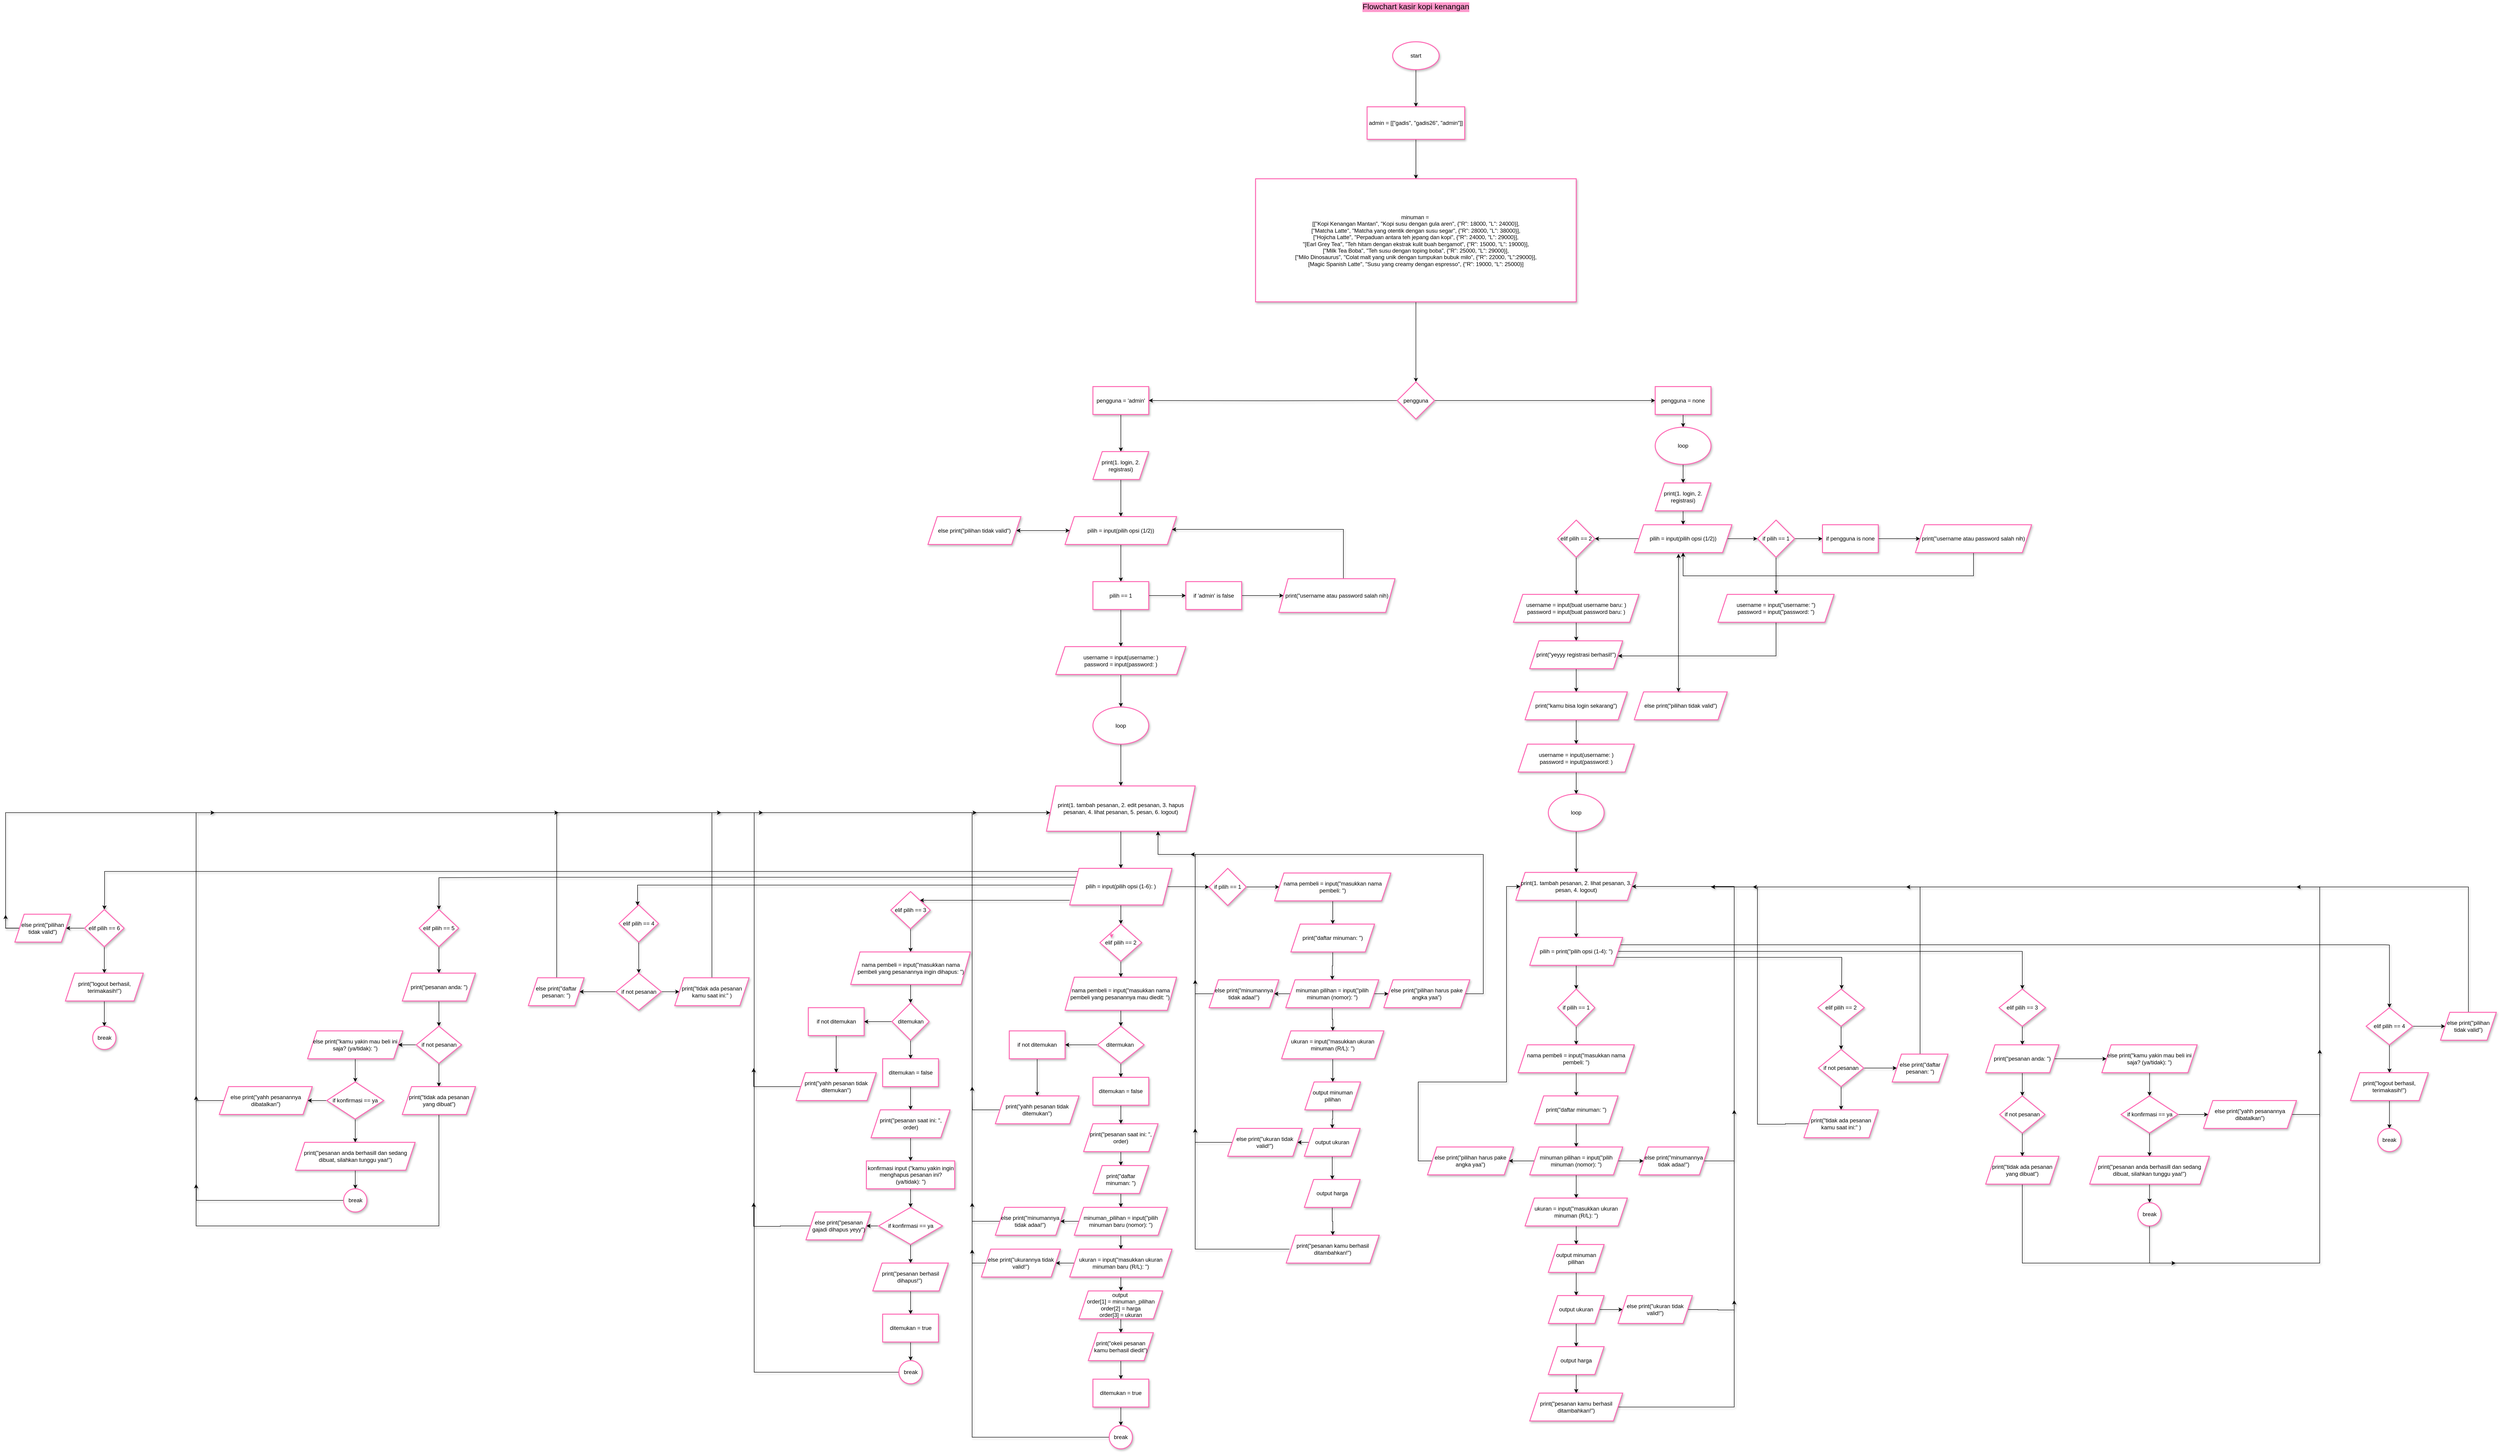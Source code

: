 <mxfile version="24.7.17">
  <diagram name="Page-1" id="MdGPRZ7WzTtF97H99Lpv">
    <mxGraphModel dx="4808" dy="1226" grid="1" gridSize="10" guides="1" tooltips="1" connect="1" arrows="1" fold="1" page="1" pageScale="1" pageWidth="850" pageHeight="1100" math="0" shadow="0">
      <root>
        <mxCell id="0" />
        <mxCell id="1" parent="0" />
        <mxCell id="lecyEH1_7dQEoqWnfNwJ-18" value="" style="edgeStyle=orthogonalEdgeStyle;rounded=0;orthogonalLoop=1;jettySize=auto;html=1;shadow=1;" parent="1" source="lecyEH1_7dQEoqWnfNwJ-2" target="lecyEH1_7dQEoqWnfNwJ-17" edge="1">
          <mxGeometry relative="1" as="geometry" />
        </mxCell>
        <mxCell id="lecyEH1_7dQEoqWnfNwJ-2" value="start" style="strokeWidth=2;html=1;shape=mxgraph.flowchart.start_1;whiteSpace=wrap;strokeColor=#FF66B3;shadow=1;" parent="1" vertex="1">
          <mxGeometry x="375" y="130" width="100" height="60" as="geometry" />
        </mxCell>
        <mxCell id="lecyEH1_7dQEoqWnfNwJ-3" value="Flowchart kasir kopi kenangan" style="text;html=1;align=center;verticalAlign=middle;whiteSpace=wrap;rounded=0;labelBackgroundColor=#FF99CC;fontSize=17;shadow=0;" parent="1" vertex="1">
          <mxGeometry x="309" y="40" width="232" height="30" as="geometry" />
        </mxCell>
        <mxCell id="lecyEH1_7dQEoqWnfNwJ-20" value="" style="edgeStyle=orthogonalEdgeStyle;rounded=0;orthogonalLoop=1;jettySize=auto;html=1;shadow=1;" parent="1" source="lecyEH1_7dQEoqWnfNwJ-17" target="lecyEH1_7dQEoqWnfNwJ-19" edge="1">
          <mxGeometry relative="1" as="geometry" />
        </mxCell>
        <mxCell id="lecyEH1_7dQEoqWnfNwJ-17" value="admin = [[&quot;gadis&quot;, &quot;gadis26&quot;, &quot;admin&quot;]]" style="whiteSpace=wrap;html=1;strokeWidth=2;strokeColor=#FF66B3;shadow=1;" parent="1" vertex="1">
          <mxGeometry x="320" y="270" width="210" height="70" as="geometry" />
        </mxCell>
        <mxCell id="B6lVx8g-9oQBr8UntsaS-2" value="" style="edgeStyle=orthogonalEdgeStyle;rounded=0;orthogonalLoop=1;jettySize=auto;html=1;" edge="1" parent="1" source="lecyEH1_7dQEoqWnfNwJ-19" target="B6lVx8g-9oQBr8UntsaS-1">
          <mxGeometry relative="1" as="geometry" />
        </mxCell>
        <mxCell id="lecyEH1_7dQEoqWnfNwJ-19" value="minuman =&amp;nbsp;&lt;div&gt;[&lt;span style=&quot;background-color: initial;&quot;&gt;[&quot;Kopi Kenangan Mantan&quot;, &quot;Kopi susu dengan gula aren&quot;, {&quot;R&quot;: 18000, &quot;L&quot;: 24000}],&lt;/span&gt;&lt;div&gt;[&quot;Matcha Latte&quot;, &quot;Matcha yang otentik dengan susu segar&quot;, {&quot;R&quot;: 28000, &quot;L&quot;: 38000}],&lt;/div&gt;&lt;div&gt;[&quot;Hojicha Latte&quot;, &quot;Perpaduan antara teh jepang dan kopi&quot;, {&quot;R&quot;: 24000, &quot;L&quot;: 29000}],&lt;/div&gt;&lt;div&gt;&quot;[Earl Grey Tea&quot;, &quot;Teh hitam dengan ekstrak kulit buah bergamot&quot;, {&quot;R&quot;: 15000, &quot;L&quot;: 19000}],&lt;/div&gt;&lt;div&gt;[&quot;Milk Tea Boba&quot;, &quot;Teh susu dengan toping boba&quot;, {&quot;R&quot;: 25000, &quot;L&quot;: 29000}],&lt;/div&gt;&lt;div&gt;[&quot;Milo Dinosaurus&quot;, &quot;Colat malt yang unik dengan tumpukan bubuk milo&quot;, {&quot;R&quot;: 22000, &quot;L&quot;:29000}],&lt;/div&gt;&lt;div&gt;[Magic Spanish Latte&quot;, &quot;Susu yang creamy dengan espresso&quot;, {&quot;R&quot;: 19000, &quot;L&quot;: 25000}]&lt;/div&gt;&lt;/div&gt;" style="whiteSpace=wrap;html=1;strokeWidth=2;strokeColor=#FF66B3;shadow=1;" parent="1" vertex="1">
          <mxGeometry x="80" y="425" width="690" height="265" as="geometry" />
        </mxCell>
        <mxCell id="lecyEH1_7dQEoqWnfNwJ-50" value="" style="edgeStyle=orthogonalEdgeStyle;rounded=0;orthogonalLoop=1;jettySize=auto;html=1;shadow=1;" parent="1" target="lecyEH1_7dQEoqWnfNwJ-49" edge="1">
          <mxGeometry relative="1" as="geometry">
            <mxPoint x="385" y="902.5" as="sourcePoint" />
          </mxGeometry>
        </mxCell>
        <mxCell id="lecyEH1_7dQEoqWnfNwJ-30" value="" style="edgeStyle=orthogonalEdgeStyle;rounded=0;orthogonalLoop=1;jettySize=auto;html=1;shadow=1;" parent="1" source="lecyEH1_7dQEoqWnfNwJ-27" target="lecyEH1_7dQEoqWnfNwJ-29" edge="1">
          <mxGeometry relative="1" as="geometry" />
        </mxCell>
        <mxCell id="lecyEH1_7dQEoqWnfNwJ-27" value="print(1. login, 2. registrasi)" style="shape=parallelogram;perimeter=parallelogramPerimeter;whiteSpace=wrap;html=1;fixedSize=1;strokeWidth=2;strokeColor=#FF66B3;shadow=1;" parent="1" vertex="1">
          <mxGeometry x="940" y="1080" width="120" height="60" as="geometry" />
        </mxCell>
        <mxCell id="lecyEH1_7dQEoqWnfNwJ-32" value="" style="edgeStyle=orthogonalEdgeStyle;rounded=0;orthogonalLoop=1;jettySize=auto;html=1;shadow=1;" parent="1" source="lecyEH1_7dQEoqWnfNwJ-29" target="lecyEH1_7dQEoqWnfNwJ-31" edge="1">
          <mxGeometry relative="1" as="geometry" />
        </mxCell>
        <mxCell id="lecyEH1_7dQEoqWnfNwJ-107" value="" style="edgeStyle=orthogonalEdgeStyle;rounded=0;orthogonalLoop=1;jettySize=auto;html=1;shadow=1;" parent="1" source="lecyEH1_7dQEoqWnfNwJ-29" target="lecyEH1_7dQEoqWnfNwJ-106" edge="1">
          <mxGeometry relative="1" as="geometry" />
        </mxCell>
        <mxCell id="lecyEH1_7dQEoqWnfNwJ-29" value="pilih = input(pilih opsi (1/2))" style="shape=parallelogram;perimeter=parallelogramPerimeter;whiteSpace=wrap;html=1;fixedSize=1;strokeWidth=2;strokeColor=#FF66B3;shadow=1;" parent="1" vertex="1">
          <mxGeometry x="895" y="1170" width="210" height="60" as="geometry" />
        </mxCell>
        <mxCell id="lecyEH1_7dQEoqWnfNwJ-98" value="" style="edgeStyle=orthogonalEdgeStyle;rounded=0;orthogonalLoop=1;jettySize=auto;html=1;shadow=1;" parent="1" source="lecyEH1_7dQEoqWnfNwJ-31" target="lecyEH1_7dQEoqWnfNwJ-95" edge="1">
          <mxGeometry relative="1" as="geometry" />
        </mxCell>
        <mxCell id="lecyEH1_7dQEoqWnfNwJ-100" value="" style="edgeStyle=orthogonalEdgeStyle;rounded=0;orthogonalLoop=1;jettySize=auto;html=1;shadow=1;" parent="1" source="lecyEH1_7dQEoqWnfNwJ-31" target="lecyEH1_7dQEoqWnfNwJ-99" edge="1">
          <mxGeometry relative="1" as="geometry" />
        </mxCell>
        <mxCell id="lecyEH1_7dQEoqWnfNwJ-31" value="if pilih == 1" style="rhombus;whiteSpace=wrap;html=1;strokeWidth=2;strokeColor=#FF66B3;shadow=1;" parent="1" vertex="1">
          <mxGeometry x="1160" y="1160" width="80" height="80" as="geometry" />
        </mxCell>
        <mxCell id="lecyEH1_7dQEoqWnfNwJ-114" value="" style="edgeStyle=orthogonalEdgeStyle;rounded=0;orthogonalLoop=1;jettySize=auto;html=1;shadow=1;" parent="1" source="lecyEH1_7dQEoqWnfNwJ-43" target="lecyEH1_7dQEoqWnfNwJ-113" edge="1">
          <mxGeometry relative="1" as="geometry" />
        </mxCell>
        <mxCell id="lecyEH1_7dQEoqWnfNwJ-43" value="username = input(buat username baru: )&lt;div&gt;password = input(buat password baru: )&lt;/div&gt;" style="shape=parallelogram;perimeter=parallelogramPerimeter;whiteSpace=wrap;html=1;fixedSize=1;strokeWidth=2;strokeColor=#FF66B3;shadow=1;" parent="1" vertex="1">
          <mxGeometry x="635" y="1320" width="270" height="60" as="geometry" />
        </mxCell>
        <mxCell id="lecyEH1_7dQEoqWnfNwJ-52" value="" style="edgeStyle=orthogonalEdgeStyle;rounded=0;orthogonalLoop=1;jettySize=auto;html=1;shadow=1;" parent="1" source="lecyEH1_7dQEoqWnfNwJ-49" target="lecyEH1_7dQEoqWnfNwJ-51" edge="1">
          <mxGeometry relative="1" as="geometry" />
        </mxCell>
        <mxCell id="lecyEH1_7dQEoqWnfNwJ-49" value="pengguna = &#39;admin&#39;" style="whiteSpace=wrap;html=1;strokeWidth=2;strokeColor=#FF66B3;shadow=1;" parent="1" vertex="1">
          <mxGeometry x="-270" y="872.5" width="120" height="60" as="geometry" />
        </mxCell>
        <mxCell id="lecyEH1_7dQEoqWnfNwJ-68" value="" style="edgeStyle=orthogonalEdgeStyle;rounded=0;orthogonalLoop=1;jettySize=auto;html=1;shadow=1;" parent="1" source="lecyEH1_7dQEoqWnfNwJ-51" target="lecyEH1_7dQEoqWnfNwJ-67" edge="1">
          <mxGeometry relative="1" as="geometry" />
        </mxCell>
        <mxCell id="lecyEH1_7dQEoqWnfNwJ-51" value="print(1. login, 2. registrasi)" style="shape=parallelogram;perimeter=parallelogramPerimeter;whiteSpace=wrap;html=1;fixedSize=1;strokeWidth=2;strokeColor=#FF66B3;shadow=1;" parent="1" vertex="1">
          <mxGeometry x="-270" y="1012.5" width="120" height="60" as="geometry" />
        </mxCell>
        <mxCell id="lecyEH1_7dQEoqWnfNwJ-61" value="" style="edgeStyle=orthogonalEdgeStyle;rounded=0;orthogonalLoop=1;jettySize=auto;html=1;shadow=1;" parent="1" target="lecyEH1_7dQEoqWnfNwJ-60" edge="1">
          <mxGeometry relative="1" as="geometry">
            <mxPoint x="-115.0" y="1180" as="sourcePoint" />
          </mxGeometry>
        </mxCell>
        <mxCell id="lecyEH1_7dQEoqWnfNwJ-70" value="" style="edgeStyle=orthogonalEdgeStyle;rounded=0;orthogonalLoop=1;jettySize=auto;html=1;shadow=1;" parent="1" source="lecyEH1_7dQEoqWnfNwJ-60" target="lecyEH1_7dQEoqWnfNwJ-69" edge="1">
          <mxGeometry relative="1" as="geometry" />
        </mxCell>
        <mxCell id="lecyEH1_7dQEoqWnfNwJ-129" value="" style="edgeStyle=orthogonalEdgeStyle;rounded=0;orthogonalLoop=1;jettySize=auto;html=1;shadow=1;" parent="1" source="lecyEH1_7dQEoqWnfNwJ-60" target="lecyEH1_7dQEoqWnfNwJ-128" edge="1">
          <mxGeometry relative="1" as="geometry" />
        </mxCell>
        <mxCell id="lecyEH1_7dQEoqWnfNwJ-60" value="pilih == 1" style="whiteSpace=wrap;html=1;strokeWidth=2;strokeColor=#FF66B3;shadow=1;" parent="1" vertex="1">
          <mxGeometry x="-270" y="1292.5" width="120" height="60" as="geometry" />
        </mxCell>
        <mxCell id="lecyEH1_7dQEoqWnfNwJ-67" value="pilih = input(pilih opsi (1/2))" style="shape=parallelogram;perimeter=parallelogramPerimeter;whiteSpace=wrap;html=1;fixedSize=1;strokeWidth=2;strokeColor=#FF66B3;shadow=1;" parent="1" vertex="1">
          <mxGeometry x="-330" y="1152.5" width="240" height="60" as="geometry" />
        </mxCell>
        <mxCell id="lecyEH1_7dQEoqWnfNwJ-72" value="" style="edgeStyle=orthogonalEdgeStyle;rounded=0;orthogonalLoop=1;jettySize=auto;html=1;shadow=1;" parent="1" source="lecyEH1_7dQEoqWnfNwJ-69" target="lecyEH1_7dQEoqWnfNwJ-71" edge="1">
          <mxGeometry relative="1" as="geometry" />
        </mxCell>
        <mxCell id="lecyEH1_7dQEoqWnfNwJ-69" value="username = input(username: )&lt;div&gt;password = input(password: )&lt;/div&gt;" style="shape=parallelogram;perimeter=parallelogramPerimeter;whiteSpace=wrap;html=1;fixedSize=1;strokeWidth=2;strokeColor=#FF66B3;shadow=1;" parent="1" vertex="1">
          <mxGeometry x="-350" y="1432.5" width="280" height="60" as="geometry" />
        </mxCell>
        <mxCell id="lecyEH1_7dQEoqWnfNwJ-78" value="" style="edgeStyle=orthogonalEdgeStyle;rounded=0;orthogonalLoop=1;jettySize=auto;html=1;shadow=1;" parent="1" source="lecyEH1_7dQEoqWnfNwJ-71" target="lecyEH1_7dQEoqWnfNwJ-77" edge="1">
          <mxGeometry relative="1" as="geometry" />
        </mxCell>
        <mxCell id="lecyEH1_7dQEoqWnfNwJ-71" value="loop" style="ellipse;whiteSpace=wrap;html=1;strokeWidth=2;strokeColor=#FF66B3;shadow=1;" parent="1" vertex="1">
          <mxGeometry x="-270" y="1562.5" width="120" height="80" as="geometry" />
        </mxCell>
        <mxCell id="lecyEH1_7dQEoqWnfNwJ-84" value="" style="edgeStyle=orthogonalEdgeStyle;rounded=0;orthogonalLoop=1;jettySize=auto;html=1;shadow=1;" parent="1" source="lecyEH1_7dQEoqWnfNwJ-77" target="lecyEH1_7dQEoqWnfNwJ-83" edge="1">
          <mxGeometry relative="1" as="geometry" />
        </mxCell>
        <mxCell id="lecyEH1_7dQEoqWnfNwJ-286" style="edgeStyle=orthogonalEdgeStyle;rounded=0;orthogonalLoop=1;jettySize=auto;html=1;exitX=0;exitY=0.25;exitDx=0;exitDy=0;entryX=0.5;entryY=0;entryDx=0;entryDy=0;shadow=1;" parent="1" target="lecyEH1_7dQEoqWnfNwJ-287" edge="1">
          <mxGeometry relative="1" as="geometry">
            <mxPoint x="-1670" y="1920" as="targetPoint" />
            <mxPoint x="-300.005" y="1929.091" as="sourcePoint" />
            <Array as="points">
              <mxPoint x="-1470" y="1929" />
              <mxPoint x="-1678" y="1930" />
            </Array>
          </mxGeometry>
        </mxCell>
        <mxCell id="lecyEH1_7dQEoqWnfNwJ-77" value="print(1. tambah pesanan, 2. edit pesanan, 3. hapus pesanan, 4. lihat pesanan, 5. pesan, 6. logout)" style="shape=parallelogram;perimeter=parallelogramPerimeter;whiteSpace=wrap;html=1;fixedSize=1;strokeWidth=2;strokeColor=#FF66B3;shadow=1;" parent="1" vertex="1">
          <mxGeometry x="-370" y="1732.5" width="320" height="97.5" as="geometry" />
        </mxCell>
        <mxCell id="lecyEH1_7dQEoqWnfNwJ-143" value="" style="edgeStyle=orthogonalEdgeStyle;rounded=0;orthogonalLoop=1;jettySize=auto;html=1;shadow=1;" parent="1" source="lecyEH1_7dQEoqWnfNwJ-83" target="lecyEH1_7dQEoqWnfNwJ-142" edge="1">
          <mxGeometry relative="1" as="geometry" />
        </mxCell>
        <mxCell id="lecyEH1_7dQEoqWnfNwJ-172" value="" style="edgeStyle=orthogonalEdgeStyle;rounded=0;orthogonalLoop=1;jettySize=auto;html=1;shadow=1;" parent="1" source="lecyEH1_7dQEoqWnfNwJ-83" target="lecyEH1_7dQEoqWnfNwJ-171" edge="1">
          <mxGeometry relative="1" as="geometry" />
        </mxCell>
        <mxCell id="lecyEH1_7dQEoqWnfNwJ-233" value="" style="edgeStyle=orthogonalEdgeStyle;rounded=0;orthogonalLoop=1;jettySize=auto;html=1;shadow=1;" parent="1" target="lecyEH1_7dQEoqWnfNwJ-232" edge="1">
          <mxGeometry relative="1" as="geometry">
            <mxPoint x="-320.003" y="1978.749" as="sourcePoint" />
            <mxPoint x="-622.963" y="1998.749" as="targetPoint" />
            <Array as="points">
              <mxPoint x="-540" y="1979" />
              <mxPoint x="-540" y="1979" />
            </Array>
          </mxGeometry>
        </mxCell>
        <mxCell id="lecyEH1_7dQEoqWnfNwJ-272" style="edgeStyle=orthogonalEdgeStyle;rounded=0;orthogonalLoop=1;jettySize=auto;html=1;exitX=0;exitY=0.25;exitDx=0;exitDy=0;shadow=1;" parent="1" source="lecyEH1_7dQEoqWnfNwJ-83" edge="1">
          <mxGeometry relative="1" as="geometry">
            <mxPoint x="-1250" y="1990" as="targetPoint" />
            <Array as="points">
              <mxPoint x="-1250" y="1946" />
            </Array>
          </mxGeometry>
        </mxCell>
        <mxCell id="lecyEH1_7dQEoqWnfNwJ-394" style="edgeStyle=orthogonalEdgeStyle;rounded=0;orthogonalLoop=1;jettySize=auto;html=1;exitX=0;exitY=0;exitDx=0;exitDy=0;entryX=0.5;entryY=0;entryDx=0;entryDy=0;shadow=1;" parent="1" source="lecyEH1_7dQEoqWnfNwJ-83" target="lecyEH1_7dQEoqWnfNwJ-314" edge="1">
          <mxGeometry relative="1" as="geometry">
            <mxPoint x="-2410" y="1920" as="targetPoint" />
            <Array as="points">
              <mxPoint x="-2397" y="1917" />
              <mxPoint x="-2397" y="1980" />
            </Array>
          </mxGeometry>
        </mxCell>
        <mxCell id="lecyEH1_7dQEoqWnfNwJ-83" value="pilih = input(pilih opsi (1-6): )" style="shape=parallelogram;perimeter=parallelogramPerimeter;whiteSpace=wrap;html=1;fixedSize=1;strokeWidth=2;strokeColor=#FF66B3;shadow=1;" parent="1" vertex="1">
          <mxGeometry x="-320" y="1910" width="220" height="78.75" as="geometry" />
        </mxCell>
        <mxCell id="lecyEH1_7dQEoqWnfNwJ-92" value="" style="edgeStyle=orthogonalEdgeStyle;rounded=0;orthogonalLoop=1;jettySize=auto;html=1;shadow=1;exitX=1;exitY=0.5;exitDx=0;exitDy=0;" parent="1" source="B6lVx8g-9oQBr8UntsaS-1" target="lecyEH1_7dQEoqWnfNwJ-91" edge="1">
          <mxGeometry relative="1" as="geometry">
            <mxPoint x="485" y="902.5" as="sourcePoint" />
          </mxGeometry>
        </mxCell>
        <mxCell id="lecyEH1_7dQEoqWnfNwJ-141" value="" style="edgeStyle=orthogonalEdgeStyle;rounded=0;orthogonalLoop=1;jettySize=auto;html=1;shadow=1;" parent="1" source="lecyEH1_7dQEoqWnfNwJ-91" target="lecyEH1_7dQEoqWnfNwJ-139" edge="1">
          <mxGeometry relative="1" as="geometry" />
        </mxCell>
        <mxCell id="lecyEH1_7dQEoqWnfNwJ-91" value="pengguna = none" style="whiteSpace=wrap;html=1;strokeWidth=2;strokeColor=#FF66B3;shadow=1;" parent="1" vertex="1">
          <mxGeometry x="940" y="872.5" width="120" height="60" as="geometry" />
        </mxCell>
        <mxCell id="lecyEH1_7dQEoqWnfNwJ-115" style="edgeStyle=orthogonalEdgeStyle;rounded=0;orthogonalLoop=1;jettySize=auto;html=1;exitX=0.5;exitY=1;exitDx=0;exitDy=0;entryX=1;entryY=0.5;entryDx=0;entryDy=0;shadow=1;" parent="1" edge="1">
          <mxGeometry relative="1" as="geometry">
            <mxPoint x="860.0" y="1452.5" as="targetPoint" />
            <mxPoint x="1200" y="1270" as="sourcePoint" />
            <Array as="points">
              <mxPoint x="1200" y="1452" />
            </Array>
          </mxGeometry>
        </mxCell>
        <mxCell id="lecyEH1_7dQEoqWnfNwJ-95" value="username = input(&quot;username: &quot;)&lt;div&gt;password = input(&quot;password: &quot;)&lt;/div&gt;" style="shape=parallelogram;perimeter=parallelogramPerimeter;whiteSpace=wrap;html=1;fixedSize=1;strokeWidth=2;strokeColor=#FF66B3;shadow=1;" parent="1" vertex="1">
          <mxGeometry x="1075" y="1320" width="250" height="60" as="geometry" />
        </mxCell>
        <mxCell id="lecyEH1_7dQEoqWnfNwJ-102" value="" style="edgeStyle=orthogonalEdgeStyle;rounded=0;orthogonalLoop=1;jettySize=auto;html=1;shadow=1;" parent="1" source="lecyEH1_7dQEoqWnfNwJ-99" target="lecyEH1_7dQEoqWnfNwJ-101" edge="1">
          <mxGeometry relative="1" as="geometry" />
        </mxCell>
        <mxCell id="lecyEH1_7dQEoqWnfNwJ-99" value="if pengguna is none" style="whiteSpace=wrap;html=1;strokeWidth=2;strokeColor=#FF66B3;shadow=1;" parent="1" vertex="1">
          <mxGeometry x="1300" y="1170" width="120" height="60" as="geometry" />
        </mxCell>
        <mxCell id="lecyEH1_7dQEoqWnfNwJ-105" style="edgeStyle=orthogonalEdgeStyle;rounded=0;orthogonalLoop=1;jettySize=auto;html=1;entryX=0.5;entryY=1;entryDx=0;entryDy=0;exitX=0.5;exitY=1;exitDx=0;exitDy=0;shadow=1;" parent="1" source="lecyEH1_7dQEoqWnfNwJ-101" target="lecyEH1_7dQEoqWnfNwJ-29" edge="1">
          <mxGeometry relative="1" as="geometry">
            <mxPoint x="1380" y="1220" as="targetPoint" />
            <mxPoint x="1557.0" y="1222" as="sourcePoint" />
            <Array as="points">
              <mxPoint x="1625" y="1280" />
              <mxPoint x="1000" y="1280" />
            </Array>
          </mxGeometry>
        </mxCell>
        <mxCell id="lecyEH1_7dQEoqWnfNwJ-101" value="print(&quot;username atau password salah nih)" style="shape=parallelogram;perimeter=parallelogramPerimeter;whiteSpace=wrap;html=1;fixedSize=1;strokeWidth=2;strokeColor=#FF66B3;shadow=1;" parent="1" vertex="1">
          <mxGeometry x="1500" y="1170" width="250" height="60" as="geometry" />
        </mxCell>
        <mxCell id="lecyEH1_7dQEoqWnfNwJ-108" style="edgeStyle=orthogonalEdgeStyle;rounded=0;orthogonalLoop=1;jettySize=auto;html=1;exitX=0.5;exitY=1;exitDx=0;exitDy=0;entryX=0.5;entryY=0;entryDx=0;entryDy=0;shadow=1;" parent="1" source="lecyEH1_7dQEoqWnfNwJ-106" target="lecyEH1_7dQEoqWnfNwJ-43" edge="1">
          <mxGeometry relative="1" as="geometry" />
        </mxCell>
        <mxCell id="lecyEH1_7dQEoqWnfNwJ-106" value="elif pilih == 2" style="rhombus;whiteSpace=wrap;html=1;strokeWidth=2;strokeColor=#FF66B3;shadow=1;" parent="1" vertex="1">
          <mxGeometry x="730" y="1160" width="80" height="80" as="geometry" />
        </mxCell>
        <mxCell id="lecyEH1_7dQEoqWnfNwJ-117" value="" style="edgeStyle=orthogonalEdgeStyle;rounded=0;orthogonalLoop=1;jettySize=auto;html=1;shadow=1;" parent="1" source="lecyEH1_7dQEoqWnfNwJ-113" target="lecyEH1_7dQEoqWnfNwJ-116" edge="1">
          <mxGeometry relative="1" as="geometry" />
        </mxCell>
        <mxCell id="lecyEH1_7dQEoqWnfNwJ-113" value="print(&quot;yeyyy registrasi berhasil!&quot;)" style="shape=parallelogram;perimeter=parallelogramPerimeter;whiteSpace=wrap;html=1;fixedSize=1;strokeWidth=2;strokeColor=#FF66B3;shadow=1;" parent="1" vertex="1">
          <mxGeometry x="670" y="1420" width="200" height="60" as="geometry" />
        </mxCell>
        <mxCell id="lecyEH1_7dQEoqWnfNwJ-322" value="" style="edgeStyle=orthogonalEdgeStyle;rounded=0;orthogonalLoop=1;jettySize=auto;html=1;shadow=1;" parent="1" source="lecyEH1_7dQEoqWnfNwJ-116" target="lecyEH1_7dQEoqWnfNwJ-321" edge="1">
          <mxGeometry relative="1" as="geometry" />
        </mxCell>
        <mxCell id="lecyEH1_7dQEoqWnfNwJ-116" value="print(&quot;kamu bisa login sekarang&quot;)" style="shape=parallelogram;perimeter=parallelogramPerimeter;whiteSpace=wrap;html=1;fixedSize=1;strokeWidth=2;strokeColor=#FF66B3;shadow=1;" parent="1" vertex="1">
          <mxGeometry x="660" y="1530" width="220" height="60" as="geometry" />
        </mxCell>
        <mxCell id="lecyEH1_7dQEoqWnfNwJ-125" value="else print(&quot;pilihan tidak valid&quot;)" style="shape=parallelogram;perimeter=parallelogramPerimeter;whiteSpace=wrap;html=1;fixedSize=1;strokeWidth=2;strokeColor=#FF66B3;shadow=1;" parent="1" vertex="1">
          <mxGeometry x="895" y="1530" width="200" height="60" as="geometry" />
        </mxCell>
        <mxCell id="lecyEH1_7dQEoqWnfNwJ-127" value="" style="endArrow=classic;startArrow=classic;html=1;rounded=0;entryX=0.453;entryY=1.044;entryDx=0;entryDy=0;entryPerimeter=0;shadow=1;" parent="1" edge="1">
          <mxGeometry width="50" height="50" relative="1" as="geometry">
            <mxPoint x="990" y="1530" as="sourcePoint" />
            <mxPoint x="990.13" y="1232.64" as="targetPoint" />
            <Array as="points">
              <mxPoint x="990" y="1420" />
            </Array>
          </mxGeometry>
        </mxCell>
        <mxCell id="lecyEH1_7dQEoqWnfNwJ-131" value="" style="edgeStyle=orthogonalEdgeStyle;rounded=0;orthogonalLoop=1;jettySize=auto;html=1;exitX=1;exitY=0.5;exitDx=0;exitDy=0;exitPerimeter=0;shadow=1;" parent="1" source="lecyEH1_7dQEoqWnfNwJ-128" edge="1">
          <mxGeometry relative="1" as="geometry">
            <mxPoint x="140" y="1322.5" as="targetPoint" />
          </mxGeometry>
        </mxCell>
        <mxCell id="lecyEH1_7dQEoqWnfNwJ-128" value="if &#39;admin&#39; is false" style="whiteSpace=wrap;html=1;strokeWidth=2;strokeColor=#FF66B3;shadow=1;" parent="1" vertex="1">
          <mxGeometry x="-70" y="1292.5" width="120" height="60" as="geometry" />
        </mxCell>
        <mxCell id="lecyEH1_7dQEoqWnfNwJ-133" style="edgeStyle=orthogonalEdgeStyle;rounded=0;orthogonalLoop=1;jettySize=auto;html=1;exitX=0.5;exitY=0;exitDx=0;exitDy=0;shadow=1;" parent="1" edge="1">
          <mxGeometry relative="1" as="geometry">
            <mxPoint x="-100" y="1180.25" as="targetPoint" />
            <mxPoint x="269" y="1286.25" as="sourcePoint" />
            <Array as="points">
              <mxPoint x="269" y="1180" />
              <mxPoint x="-81" y="1180" />
            </Array>
          </mxGeometry>
        </mxCell>
        <mxCell id="lecyEH1_7dQEoqWnfNwJ-132" value="print(&quot;username atau password salah nih)" style="shape=parallelogram;perimeter=parallelogramPerimeter;whiteSpace=wrap;html=1;fixedSize=1;strokeWidth=2;strokeColor=#FF66B3;shadow=1;" parent="1" vertex="1">
          <mxGeometry x="130" y="1286.25" width="250" height="72.5" as="geometry" />
        </mxCell>
        <mxCell id="lecyEH1_7dQEoqWnfNwJ-136" value="" style="endArrow=classic;startArrow=classic;html=1;rounded=0;exitX=1;exitY=0.5;exitDx=0;exitDy=0;shadow=1;" parent="1" source="lecyEH1_7dQEoqWnfNwJ-137" target="lecyEH1_7dQEoqWnfNwJ-67" edge="1">
          <mxGeometry width="50" height="50" relative="1" as="geometry">
            <mxPoint x="-380" y="1380" as="sourcePoint" />
            <mxPoint x="-330" y="1330" as="targetPoint" />
          </mxGeometry>
        </mxCell>
        <mxCell id="lecyEH1_7dQEoqWnfNwJ-137" value="else print(&quot;pilihan tidak valid&quot;)" style="shape=parallelogram;perimeter=parallelogramPerimeter;whiteSpace=wrap;html=1;fixedSize=1;strokeWidth=2;strokeColor=#FF66B3;shadow=1;" parent="1" vertex="1">
          <mxGeometry x="-625" y="1152.5" width="200" height="60" as="geometry" />
        </mxCell>
        <mxCell id="lecyEH1_7dQEoqWnfNwJ-140" value="" style="edgeStyle=orthogonalEdgeStyle;rounded=0;orthogonalLoop=1;jettySize=auto;html=1;shadow=1;" parent="1" source="lecyEH1_7dQEoqWnfNwJ-139" target="lecyEH1_7dQEoqWnfNwJ-27" edge="1">
          <mxGeometry relative="1" as="geometry" />
        </mxCell>
        <mxCell id="lecyEH1_7dQEoqWnfNwJ-139" value="loop" style="ellipse;whiteSpace=wrap;html=1;strokeWidth=2;strokeColor=#FF66B3;shadow=1;" parent="1" vertex="1">
          <mxGeometry x="940" y="960" width="120" height="80" as="geometry" />
        </mxCell>
        <mxCell id="lecyEH1_7dQEoqWnfNwJ-145" value="" style="edgeStyle=orthogonalEdgeStyle;rounded=0;orthogonalLoop=1;jettySize=auto;html=1;shadow=1;" parent="1" source="lecyEH1_7dQEoqWnfNwJ-142" target="lecyEH1_7dQEoqWnfNwJ-144" edge="1">
          <mxGeometry relative="1" as="geometry" />
        </mxCell>
        <mxCell id="lecyEH1_7dQEoqWnfNwJ-142" value="if pilih == 1" style="rhombus;whiteSpace=wrap;html=1;strokeWidth=2;strokeColor=#FF66B3;shadow=1;" parent="1" vertex="1">
          <mxGeometry x="-20" y="1910" width="80" height="80" as="geometry" />
        </mxCell>
        <mxCell id="lecyEH1_7dQEoqWnfNwJ-147" value="" style="edgeStyle=orthogonalEdgeStyle;rounded=0;orthogonalLoop=1;jettySize=auto;html=1;shadow=1;" parent="1" source="lecyEH1_7dQEoqWnfNwJ-144" target="lecyEH1_7dQEoqWnfNwJ-146" edge="1">
          <mxGeometry relative="1" as="geometry" />
        </mxCell>
        <mxCell id="lecyEH1_7dQEoqWnfNwJ-144" value="nama pembeli = input(&quot;masukkan nama pembeli: &quot;)" style="shape=parallelogram;perimeter=parallelogramPerimeter;whiteSpace=wrap;html=1;fixedSize=1;strokeWidth=2;strokeColor=#FF66B3;shadow=1;" parent="1" vertex="1">
          <mxGeometry x="121" y="1920" width="250" height="60" as="geometry" />
        </mxCell>
        <mxCell id="lecyEH1_7dQEoqWnfNwJ-149" value="" style="edgeStyle=orthogonalEdgeStyle;rounded=0;orthogonalLoop=1;jettySize=auto;html=1;shadow=1;" parent="1" source="lecyEH1_7dQEoqWnfNwJ-146" target="lecyEH1_7dQEoqWnfNwJ-148" edge="1">
          <mxGeometry relative="1" as="geometry" />
        </mxCell>
        <mxCell id="lecyEH1_7dQEoqWnfNwJ-146" value="print(&quot;daftar minuman: &quot;)" style="shape=parallelogram;perimeter=parallelogramPerimeter;whiteSpace=wrap;html=1;fixedSize=1;strokeWidth=2;strokeColor=#FF66B3;shadow=1;" parent="1" vertex="1">
          <mxGeometry x="156" y="2030" width="180" height="60" as="geometry" />
        </mxCell>
        <mxCell id="lecyEH1_7dQEoqWnfNwJ-155" value="" style="edgeStyle=orthogonalEdgeStyle;rounded=0;orthogonalLoop=1;jettySize=auto;html=1;shadow=1;" parent="1" source="lecyEH1_7dQEoqWnfNwJ-148" target="lecyEH1_7dQEoqWnfNwJ-154" edge="1">
          <mxGeometry relative="1" as="geometry" />
        </mxCell>
        <mxCell id="lecyEH1_7dQEoqWnfNwJ-168" value="" style="edgeStyle=orthogonalEdgeStyle;rounded=0;orthogonalLoop=1;jettySize=auto;html=1;shadow=1;" parent="1" source="lecyEH1_7dQEoqWnfNwJ-148" target="lecyEH1_7dQEoqWnfNwJ-167" edge="1">
          <mxGeometry relative="1" as="geometry" />
        </mxCell>
        <mxCell id="lecyEH1_7dQEoqWnfNwJ-170" value="" style="edgeStyle=orthogonalEdgeStyle;rounded=0;orthogonalLoop=1;jettySize=auto;html=1;shadow=1;" parent="1" source="lecyEH1_7dQEoqWnfNwJ-148" target="lecyEH1_7dQEoqWnfNwJ-169" edge="1">
          <mxGeometry relative="1" as="geometry" />
        </mxCell>
        <mxCell id="lecyEH1_7dQEoqWnfNwJ-148" value="minuman pilihan = input(&quot;pilih minuman (nomor): &quot;)" style="shape=parallelogram;perimeter=parallelogramPerimeter;whiteSpace=wrap;html=1;fixedSize=1;strokeWidth=2;strokeColor=#FF66B3;shadow=1;" parent="1" vertex="1">
          <mxGeometry x="145" y="2150" width="200" height="60" as="geometry" />
        </mxCell>
        <mxCell id="lecyEH1_7dQEoqWnfNwJ-157" value="" style="edgeStyle=orthogonalEdgeStyle;rounded=0;orthogonalLoop=1;jettySize=auto;html=1;shadow=1;" parent="1" source="lecyEH1_7dQEoqWnfNwJ-154" target="lecyEH1_7dQEoqWnfNwJ-156" edge="1">
          <mxGeometry relative="1" as="geometry" />
        </mxCell>
        <mxCell id="lecyEH1_7dQEoqWnfNwJ-154" value="ukuran = input(&quot;masukkan ukuran minuman (R/L): &quot;)" style="shape=parallelogram;perimeter=parallelogramPerimeter;whiteSpace=wrap;html=1;fixedSize=1;strokeWidth=2;strokeColor=#FF66B3;shadow=1;" parent="1" vertex="1">
          <mxGeometry x="136" y="2260" width="220" height="60" as="geometry" />
        </mxCell>
        <mxCell id="lecyEH1_7dQEoqWnfNwJ-159" value="" style="edgeStyle=orthogonalEdgeStyle;rounded=0;orthogonalLoop=1;jettySize=auto;html=1;shadow=1;" parent="1" source="lecyEH1_7dQEoqWnfNwJ-156" target="lecyEH1_7dQEoqWnfNwJ-158" edge="1">
          <mxGeometry relative="1" as="geometry" />
        </mxCell>
        <mxCell id="lecyEH1_7dQEoqWnfNwJ-156" value="output minuman pilihan" style="shape=parallelogram;perimeter=parallelogramPerimeter;whiteSpace=wrap;html=1;fixedSize=1;strokeWidth=2;strokeColor=#FF66B3;shadow=1;" parent="1" vertex="1">
          <mxGeometry x="186" y="2370" width="120" height="60" as="geometry" />
        </mxCell>
        <mxCell id="lecyEH1_7dQEoqWnfNwJ-161" value="" style="edgeStyle=orthogonalEdgeStyle;rounded=0;orthogonalLoop=1;jettySize=auto;html=1;shadow=1;" parent="1" source="lecyEH1_7dQEoqWnfNwJ-158" target="lecyEH1_7dQEoqWnfNwJ-160" edge="1">
          <mxGeometry relative="1" as="geometry" />
        </mxCell>
        <mxCell id="lecyEH1_7dQEoqWnfNwJ-166" value="" style="edgeStyle=orthogonalEdgeStyle;rounded=0;orthogonalLoop=1;jettySize=auto;html=1;shadow=1;" parent="1" source="lecyEH1_7dQEoqWnfNwJ-158" target="lecyEH1_7dQEoqWnfNwJ-165" edge="1">
          <mxGeometry relative="1" as="geometry" />
        </mxCell>
        <mxCell id="lecyEH1_7dQEoqWnfNwJ-158" value="output ukuran" style="shape=parallelogram;perimeter=parallelogramPerimeter;whiteSpace=wrap;html=1;fixedSize=1;strokeWidth=2;strokeColor=#FF66B3;shadow=1;" parent="1" vertex="1">
          <mxGeometry x="185" y="2470" width="120" height="60" as="geometry" />
        </mxCell>
        <mxCell id="lecyEH1_7dQEoqWnfNwJ-163" value="" style="edgeStyle=orthogonalEdgeStyle;rounded=0;orthogonalLoop=1;jettySize=auto;html=1;shadow=1;" parent="1" source="lecyEH1_7dQEoqWnfNwJ-160" target="lecyEH1_7dQEoqWnfNwJ-162" edge="1">
          <mxGeometry relative="1" as="geometry" />
        </mxCell>
        <mxCell id="lecyEH1_7dQEoqWnfNwJ-160" value="output harga" style="shape=parallelogram;perimeter=parallelogramPerimeter;whiteSpace=wrap;html=1;fixedSize=1;strokeWidth=2;strokeColor=#FF66B3;shadow=1;" parent="1" vertex="1">
          <mxGeometry x="185" y="2580" width="120" height="60" as="geometry" />
        </mxCell>
        <mxCell id="lecyEH1_7dQEoqWnfNwJ-195" style="edgeStyle=orthogonalEdgeStyle;rounded=0;orthogonalLoop=1;jettySize=auto;html=1;exitX=0;exitY=0.5;exitDx=0;exitDy=0;entryX=0.75;entryY=1;entryDx=0;entryDy=0;shadow=1;" parent="1" target="lecyEH1_7dQEoqWnfNwJ-77" edge="1">
          <mxGeometry relative="1" as="geometry">
            <mxPoint x="-130" y="1870" as="targetPoint" />
            <mxPoint x="153" y="2730" as="sourcePoint" />
            <Array as="points">
              <mxPoint x="-50" y="2730" />
              <mxPoint x="-50" y="1880" />
              <mxPoint x="-130" y="1880" />
            </Array>
          </mxGeometry>
        </mxCell>
        <mxCell id="lecyEH1_7dQEoqWnfNwJ-162" value="print(&quot;pesanan kamu berhasil ditambahkan!&quot;)" style="shape=parallelogram;perimeter=parallelogramPerimeter;whiteSpace=wrap;html=1;fixedSize=1;strokeWidth=2;strokeColor=#FF66B3;shadow=1;" parent="1" vertex="1">
          <mxGeometry x="146" y="2700" width="200" height="60" as="geometry" />
        </mxCell>
        <mxCell id="lecyEH1_7dQEoqWnfNwJ-267" style="edgeStyle=orthogonalEdgeStyle;rounded=0;orthogonalLoop=1;jettySize=auto;html=1;exitX=0;exitY=0.5;exitDx=0;exitDy=0;shadow=1;" parent="1" source="lecyEH1_7dQEoqWnfNwJ-165" edge="1">
          <mxGeometry relative="1" as="geometry">
            <mxPoint x="-50" y="2470" as="targetPoint" />
            <Array as="points">
              <mxPoint x="-50" y="2500" />
              <mxPoint x="-50" y="2500" />
            </Array>
          </mxGeometry>
        </mxCell>
        <mxCell id="lecyEH1_7dQEoqWnfNwJ-165" value="else print(&quot;ukuran tidak valid!&quot;)" style="shape=parallelogram;perimeter=parallelogramPerimeter;whiteSpace=wrap;html=1;fixedSize=1;strokeWidth=2;strokeColor=#FF66B3;shadow=1;" parent="1" vertex="1">
          <mxGeometry x="20" y="2470" width="160" height="60" as="geometry" />
        </mxCell>
        <mxCell id="lecyEH1_7dQEoqWnfNwJ-265" style="edgeStyle=orthogonalEdgeStyle;rounded=0;orthogonalLoop=1;jettySize=auto;html=1;exitX=0;exitY=0.5;exitDx=0;exitDy=0;shadow=1;" parent="1" source="lecyEH1_7dQEoqWnfNwJ-167" edge="1">
          <mxGeometry relative="1" as="geometry">
            <mxPoint x="-50" y="2150" as="targetPoint" />
            <Array as="points">
              <mxPoint x="-50" y="2180" />
              <mxPoint x="-50" y="2180" />
            </Array>
          </mxGeometry>
        </mxCell>
        <mxCell id="lecyEH1_7dQEoqWnfNwJ-167" value="else print(&quot;minumannya tidak adaa!&quot;)" style="shape=parallelogram;perimeter=parallelogramPerimeter;whiteSpace=wrap;html=1;fixedSize=1;strokeWidth=2;strokeColor=#FF66B3;shadow=1;" parent="1" vertex="1">
          <mxGeometry x="-20" y="2150" width="150" height="60" as="geometry" />
        </mxCell>
        <mxCell id="lecyEH1_7dQEoqWnfNwJ-266" style="edgeStyle=orthogonalEdgeStyle;rounded=0;orthogonalLoop=1;jettySize=auto;html=1;exitX=1;exitY=0.5;exitDx=0;exitDy=0;shadow=1;" parent="1" source="lecyEH1_7dQEoqWnfNwJ-169" edge="1">
          <mxGeometry relative="1" as="geometry">
            <mxPoint x="-60" y="1880" as="targetPoint" />
            <Array as="points">
              <mxPoint x="570" y="2180" />
              <mxPoint x="570" y="1880" />
            </Array>
          </mxGeometry>
        </mxCell>
        <mxCell id="lecyEH1_7dQEoqWnfNwJ-169" value="else print(&quot;pilihan harus pake angka yaa&quot;)" style="shape=parallelogram;perimeter=parallelogramPerimeter;whiteSpace=wrap;html=1;fixedSize=1;strokeWidth=2;strokeColor=#FF66B3;shadow=1;" parent="1" vertex="1">
          <mxGeometry x="356" y="2150" width="185" height="60" as="geometry" />
        </mxCell>
        <mxCell id="lecyEH1_7dQEoqWnfNwJ-174" value="" style="edgeStyle=orthogonalEdgeStyle;rounded=0;orthogonalLoop=1;jettySize=auto;html=1;shadow=1;" parent="1" source="lecyEH1_7dQEoqWnfNwJ-171" target="lecyEH1_7dQEoqWnfNwJ-173" edge="1">
          <mxGeometry relative="1" as="geometry" />
        </mxCell>
        <mxCell id="lecyEH1_7dQEoqWnfNwJ-171" value="elif pilih == 2" style="rhombus;whiteSpace=wrap;html=1;strokeWidth=2;strokeColor=#FF66B3;shadow=1;" parent="1" vertex="1">
          <mxGeometry x="-255" y="2030" width="90" height="80" as="geometry" />
        </mxCell>
        <mxCell id="lecyEH1_7dQEoqWnfNwJ-221" value="" style="edgeStyle=orthogonalEdgeStyle;rounded=0;orthogonalLoop=1;jettySize=auto;html=1;shadow=1;" parent="1" source="lecyEH1_7dQEoqWnfNwJ-173" target="lecyEH1_7dQEoqWnfNwJ-217" edge="1">
          <mxGeometry relative="1" as="geometry" />
        </mxCell>
        <mxCell id="lecyEH1_7dQEoqWnfNwJ-173" value="nama pembeli = input(&quot;masukkan nama pembeli yang pesanannya mau diedit: &quot;)&amp;nbsp;" style="shape=parallelogram;perimeter=parallelogramPerimeter;whiteSpace=wrap;html=1;fixedSize=1;strokeWidth=2;strokeColor=#FF66B3;shadow=1;" parent="1" vertex="1">
          <mxGeometry x="-330" y="2144.38" width="240" height="71.25" as="geometry" />
        </mxCell>
        <mxCell id="lecyEH1_7dQEoqWnfNwJ-184" value="" style="edgeStyle=orthogonalEdgeStyle;rounded=0;orthogonalLoop=1;jettySize=auto;html=1;shadow=1;" parent="1" source="lecyEH1_7dQEoqWnfNwJ-181" target="lecyEH1_7dQEoqWnfNwJ-183" edge="1">
          <mxGeometry relative="1" as="geometry" />
        </mxCell>
        <mxCell id="lecyEH1_7dQEoqWnfNwJ-181" value="print(&quot;pesanan saat ini: &quot;, order)" style="shape=parallelogram;perimeter=parallelogramPerimeter;whiteSpace=wrap;html=1;fixedSize=1;strokeWidth=2;strokeColor=#FF66B3;shadow=1;" parent="1" vertex="1">
          <mxGeometry x="-290" y="2460" width="160" height="60" as="geometry" />
        </mxCell>
        <mxCell id="lecyEH1_7dQEoqWnfNwJ-186" value="" style="edgeStyle=orthogonalEdgeStyle;rounded=0;orthogonalLoop=1;jettySize=auto;html=1;shadow=1;" parent="1" source="lecyEH1_7dQEoqWnfNwJ-183" target="lecyEH1_7dQEoqWnfNwJ-185" edge="1">
          <mxGeometry relative="1" as="geometry" />
        </mxCell>
        <mxCell id="lecyEH1_7dQEoqWnfNwJ-183" value="print(&quot;daftar minuman: &quot;)" style="shape=parallelogram;perimeter=parallelogramPerimeter;whiteSpace=wrap;html=1;fixedSize=1;strokeWidth=2;strokeColor=#FF66B3;shadow=1;" parent="1" vertex="1">
          <mxGeometry x="-270" y="2550" width="120" height="60" as="geometry" />
        </mxCell>
        <mxCell id="lecyEH1_7dQEoqWnfNwJ-188" value="" style="edgeStyle=orthogonalEdgeStyle;rounded=0;orthogonalLoop=1;jettySize=auto;html=1;shadow=1;" parent="1" source="lecyEH1_7dQEoqWnfNwJ-185" target="lecyEH1_7dQEoqWnfNwJ-187" edge="1">
          <mxGeometry relative="1" as="geometry" />
        </mxCell>
        <mxCell id="lecyEH1_7dQEoqWnfNwJ-211" value="" style="edgeStyle=orthogonalEdgeStyle;rounded=0;orthogonalLoop=1;jettySize=auto;html=1;shadow=1;" parent="1" source="lecyEH1_7dQEoqWnfNwJ-185" target="lecyEH1_7dQEoqWnfNwJ-210" edge="1">
          <mxGeometry relative="1" as="geometry" />
        </mxCell>
        <mxCell id="lecyEH1_7dQEoqWnfNwJ-185" value="minuman_pilihan = input(&quot;pilih minuman baru (nomor): &quot;)" style="shape=parallelogram;perimeter=parallelogramPerimeter;whiteSpace=wrap;html=1;fixedSize=1;strokeWidth=2;strokeColor=#FF66B3;shadow=1;" parent="1" vertex="1">
          <mxGeometry x="-310" y="2640" width="200" height="60" as="geometry" />
        </mxCell>
        <mxCell id="lecyEH1_7dQEoqWnfNwJ-190" value="" style="edgeStyle=orthogonalEdgeStyle;rounded=0;orthogonalLoop=1;jettySize=auto;html=1;shadow=1;" parent="1" source="lecyEH1_7dQEoqWnfNwJ-187" target="lecyEH1_7dQEoqWnfNwJ-189" edge="1">
          <mxGeometry relative="1" as="geometry" />
        </mxCell>
        <mxCell id="lecyEH1_7dQEoqWnfNwJ-209" value="" style="edgeStyle=orthogonalEdgeStyle;rounded=0;orthogonalLoop=1;jettySize=auto;html=1;shadow=1;" parent="1" source="lecyEH1_7dQEoqWnfNwJ-187" target="lecyEH1_7dQEoqWnfNwJ-208" edge="1">
          <mxGeometry relative="1" as="geometry" />
        </mxCell>
        <mxCell id="lecyEH1_7dQEoqWnfNwJ-187" value="ukuran = input(&quot;masukkan ukuran minuman baru (R/L): &quot;)" style="shape=parallelogram;perimeter=parallelogramPerimeter;whiteSpace=wrap;html=1;fixedSize=1;strokeWidth=2;strokeColor=#FF66B3;shadow=1;" parent="1" vertex="1">
          <mxGeometry x="-320" y="2730" width="220" height="60" as="geometry" />
        </mxCell>
        <mxCell id="lecyEH1_7dQEoqWnfNwJ-192" value="" style="edgeStyle=orthogonalEdgeStyle;rounded=0;orthogonalLoop=1;jettySize=auto;html=1;shadow=1;" parent="1" source="lecyEH1_7dQEoqWnfNwJ-189" target="lecyEH1_7dQEoqWnfNwJ-191" edge="1">
          <mxGeometry relative="1" as="geometry" />
        </mxCell>
        <mxCell id="lecyEH1_7dQEoqWnfNwJ-189" value="output&amp;nbsp;&lt;div&gt;order[1] = minuman_pilihan&lt;div&gt;order[2] = harga&lt;/div&gt;&lt;div&gt;order[3] = ukuran&lt;/div&gt;&lt;/div&gt;" style="shape=parallelogram;perimeter=parallelogramPerimeter;whiteSpace=wrap;html=1;fixedSize=1;strokeWidth=2;strokeColor=#FF66B3;shadow=1;" parent="1" vertex="1">
          <mxGeometry x="-300" y="2820" width="180" height="60" as="geometry" />
        </mxCell>
        <mxCell id="lecyEH1_7dQEoqWnfNwJ-194" value="" style="edgeStyle=orthogonalEdgeStyle;rounded=0;orthogonalLoop=1;jettySize=auto;html=1;shadow=1;" parent="1" source="lecyEH1_7dQEoqWnfNwJ-191" target="lecyEH1_7dQEoqWnfNwJ-193" edge="1">
          <mxGeometry relative="1" as="geometry" />
        </mxCell>
        <mxCell id="lecyEH1_7dQEoqWnfNwJ-191" value="print(&quot;okeii pesanan kamu berhasil diedit&quot;)" style="shape=parallelogram;perimeter=parallelogramPerimeter;whiteSpace=wrap;html=1;fixedSize=1;strokeWidth=2;strokeColor=#FF66B3;shadow=1;" parent="1" vertex="1">
          <mxGeometry x="-280" y="2910" width="140" height="60" as="geometry" />
        </mxCell>
        <mxCell id="lecyEH1_7dQEoqWnfNwJ-207" value="" style="edgeStyle=orthogonalEdgeStyle;rounded=0;orthogonalLoop=1;jettySize=auto;html=1;shadow=1;" parent="1" source="lecyEH1_7dQEoqWnfNwJ-193" target="lecyEH1_7dQEoqWnfNwJ-206" edge="1">
          <mxGeometry relative="1" as="geometry" />
        </mxCell>
        <mxCell id="lecyEH1_7dQEoqWnfNwJ-193" value="ditemukan = true" style="whiteSpace=wrap;html=1;strokeWidth=2;strokeColor=#FF66B3;shadow=1;" parent="1" vertex="1">
          <mxGeometry x="-270" y="3010" width="120" height="60" as="geometry" />
        </mxCell>
        <mxCell id="lecyEH1_7dQEoqWnfNwJ-230" style="edgeStyle=orthogonalEdgeStyle;rounded=0;orthogonalLoop=1;jettySize=auto;html=1;shadow=1;" parent="1" source="lecyEH1_7dQEoqWnfNwJ-206" target="lecyEH1_7dQEoqWnfNwJ-77" edge="1">
          <mxGeometry relative="1" as="geometry">
            <mxPoint x="-532" y="1790" as="targetPoint" />
            <mxPoint x="-240" y="3140" as="sourcePoint" />
            <Array as="points">
              <mxPoint x="-530" y="3135" />
              <mxPoint x="-530" y="1790" />
            </Array>
          </mxGeometry>
        </mxCell>
        <mxCell id="lecyEH1_7dQEoqWnfNwJ-206" value="break" style="strokeWidth=2;html=1;shape=mxgraph.flowchart.start_2;whiteSpace=wrap;strokeColor=#FF66B3;shadow=1;" parent="1" vertex="1">
          <mxGeometry x="-235" y="3110" width="50" height="50" as="geometry" />
        </mxCell>
        <mxCell id="lecyEH1_7dQEoqWnfNwJ-269" style="edgeStyle=orthogonalEdgeStyle;rounded=0;orthogonalLoop=1;jettySize=auto;html=1;exitX=0;exitY=0.5;exitDx=0;exitDy=0;shadow=1;" parent="1" source="lecyEH1_7dQEoqWnfNwJ-208" edge="1">
          <mxGeometry relative="1" as="geometry">
            <mxPoint x="-530" y="2730" as="targetPoint" />
          </mxGeometry>
        </mxCell>
        <mxCell id="lecyEH1_7dQEoqWnfNwJ-208" value="else print(&quot;ukurannya tidak valid!&quot;)" style="shape=parallelogram;perimeter=parallelogramPerimeter;whiteSpace=wrap;html=1;fixedSize=1;strokeWidth=2;strokeColor=#FF66B3;shadow=1;" parent="1" vertex="1">
          <mxGeometry x="-510" y="2730" width="170" height="60" as="geometry" />
        </mxCell>
        <mxCell id="lecyEH1_7dQEoqWnfNwJ-268" style="edgeStyle=orthogonalEdgeStyle;rounded=0;orthogonalLoop=1;jettySize=auto;html=1;exitX=0;exitY=0.5;exitDx=0;exitDy=0;shadow=1;" parent="1" source="lecyEH1_7dQEoqWnfNwJ-210" edge="1">
          <mxGeometry relative="1" as="geometry">
            <mxPoint x="-530" y="2630" as="targetPoint" />
            <Array as="points">
              <mxPoint x="-530" y="2670" />
              <mxPoint x="-530" y="2670" />
            </Array>
          </mxGeometry>
        </mxCell>
        <mxCell id="lecyEH1_7dQEoqWnfNwJ-210" value="else print(&quot;minumannya tidak adaa!&quot;)" style="shape=parallelogram;perimeter=parallelogramPerimeter;whiteSpace=wrap;html=1;fixedSize=1;strokeWidth=2;strokeColor=#FF66B3;shadow=1;" parent="1" vertex="1">
          <mxGeometry x="-480" y="2640" width="150" height="60" as="geometry" />
        </mxCell>
        <mxCell id="lecyEH1_7dQEoqWnfNwJ-224" value="" style="edgeStyle=orthogonalEdgeStyle;rounded=0;orthogonalLoop=1;jettySize=auto;html=1;shadow=1;" parent="1" source="lecyEH1_7dQEoqWnfNwJ-217" target="lecyEH1_7dQEoqWnfNwJ-223" edge="1">
          <mxGeometry relative="1" as="geometry" />
        </mxCell>
        <mxCell id="lecyEH1_7dQEoqWnfNwJ-227" value="" style="edgeStyle=orthogonalEdgeStyle;rounded=0;orthogonalLoop=1;jettySize=auto;html=1;shadow=1;" parent="1" source="lecyEH1_7dQEoqWnfNwJ-217" target="lecyEH1_7dQEoqWnfNwJ-226" edge="1">
          <mxGeometry relative="1" as="geometry" />
        </mxCell>
        <mxCell id="lecyEH1_7dQEoqWnfNwJ-217" value="ditermukan&amp;nbsp;" style="rhombus;whiteSpace=wrap;html=1;strokeWidth=2;strokeColor=#FF66B3;shadow=1;" parent="1" vertex="1">
          <mxGeometry x="-260" y="2250" width="100" height="80" as="geometry" />
        </mxCell>
        <mxCell id="lecyEH1_7dQEoqWnfNwJ-225" value="" style="edgeStyle=orthogonalEdgeStyle;rounded=0;orthogonalLoop=1;jettySize=auto;html=1;shadow=1;" parent="1" source="lecyEH1_7dQEoqWnfNwJ-223" target="lecyEH1_7dQEoqWnfNwJ-181" edge="1">
          <mxGeometry relative="1" as="geometry" />
        </mxCell>
        <mxCell id="lecyEH1_7dQEoqWnfNwJ-223" value="ditemukan = false" style="whiteSpace=wrap;html=1;strokeWidth=2;strokeColor=#FF66B3;shadow=1;" parent="1" vertex="1">
          <mxGeometry x="-270" y="2360" width="120" height="60" as="geometry" />
        </mxCell>
        <mxCell id="lecyEH1_7dQEoqWnfNwJ-229" value="" style="edgeStyle=orthogonalEdgeStyle;rounded=0;orthogonalLoop=1;jettySize=auto;html=1;shadow=1;" parent="1" source="lecyEH1_7dQEoqWnfNwJ-226" target="lecyEH1_7dQEoqWnfNwJ-228" edge="1">
          <mxGeometry relative="1" as="geometry" />
        </mxCell>
        <mxCell id="lecyEH1_7dQEoqWnfNwJ-226" value="if not ditemukan" style="whiteSpace=wrap;html=1;strokeWidth=2;strokeColor=#FF66B3;shadow=1;" parent="1" vertex="1">
          <mxGeometry x="-450" y="2260" width="120" height="60" as="geometry" />
        </mxCell>
        <mxCell id="lecyEH1_7dQEoqWnfNwJ-260" value="" style="edgeStyle=orthogonalEdgeStyle;rounded=0;orthogonalLoop=1;jettySize=auto;html=1;shadow=1;" parent="1" source="lecyEH1_7dQEoqWnfNwJ-228" edge="1">
          <mxGeometry relative="1" as="geometry">
            <mxPoint x="-530" y="2380" as="targetPoint" />
          </mxGeometry>
        </mxCell>
        <mxCell id="lecyEH1_7dQEoqWnfNwJ-228" value="print(&quot;yahh pesanan tidak ditemukan&quot;)" style="shape=parallelogram;perimeter=parallelogramPerimeter;whiteSpace=wrap;html=1;fixedSize=1;strokeWidth=2;strokeColor=#FF66B3;shadow=1;" parent="1" vertex="1">
          <mxGeometry x="-480" y="2400" width="180" height="60" as="geometry" />
        </mxCell>
        <mxCell id="lecyEH1_7dQEoqWnfNwJ-235" value="" style="edgeStyle=orthogonalEdgeStyle;rounded=0;orthogonalLoop=1;jettySize=auto;html=1;shadow=1;" parent="1" source="lecyEH1_7dQEoqWnfNwJ-232" target="lecyEH1_7dQEoqWnfNwJ-234" edge="1">
          <mxGeometry relative="1" as="geometry" />
        </mxCell>
        <mxCell id="lecyEH1_7dQEoqWnfNwJ-232" value="elif pilih == 3" style="rhombus;whiteSpace=wrap;html=1;strokeWidth=2;strokeColor=#FF66B3;shadow=1;" parent="1" vertex="1">
          <mxGeometry x="-705" y="1960" width="85" height="80" as="geometry" />
        </mxCell>
        <mxCell id="lecyEH1_7dQEoqWnfNwJ-237" value="" style="edgeStyle=orthogonalEdgeStyle;rounded=0;orthogonalLoop=1;jettySize=auto;html=1;shadow=1;" parent="1" source="lecyEH1_7dQEoqWnfNwJ-234" target="lecyEH1_7dQEoqWnfNwJ-236" edge="1">
          <mxGeometry relative="1" as="geometry" />
        </mxCell>
        <mxCell id="lecyEH1_7dQEoqWnfNwJ-234" value="nama pembeli = input(&quot;masukkan nama pembeli yang pesanannya ingin dihapus: &quot;)" style="shape=parallelogram;perimeter=parallelogramPerimeter;whiteSpace=wrap;html=1;fixedSize=1;strokeWidth=2;strokeColor=#FF66B3;shadow=1;" parent="1" vertex="1">
          <mxGeometry x="-791.25" y="2090" width="257.5" height="70" as="geometry" />
        </mxCell>
        <mxCell id="lecyEH1_7dQEoqWnfNwJ-239" value="" style="edgeStyle=orthogonalEdgeStyle;rounded=0;orthogonalLoop=1;jettySize=auto;html=1;shadow=1;" parent="1" source="lecyEH1_7dQEoqWnfNwJ-236" target="lecyEH1_7dQEoqWnfNwJ-238" edge="1">
          <mxGeometry relative="1" as="geometry" />
        </mxCell>
        <mxCell id="lecyEH1_7dQEoqWnfNwJ-257" value="" style="edgeStyle=orthogonalEdgeStyle;rounded=0;orthogonalLoop=1;jettySize=auto;html=1;shadow=1;" parent="1" source="lecyEH1_7dQEoqWnfNwJ-236" target="lecyEH1_7dQEoqWnfNwJ-256" edge="1">
          <mxGeometry relative="1" as="geometry" />
        </mxCell>
        <mxCell id="lecyEH1_7dQEoqWnfNwJ-236" value="ditemukan" style="rhombus;whiteSpace=wrap;html=1;strokeWidth=2;strokeColor=#FF66B3;shadow=1;" parent="1" vertex="1">
          <mxGeometry x="-702.5" y="2200" width="80" height="80" as="geometry" />
        </mxCell>
        <mxCell id="lecyEH1_7dQEoqWnfNwJ-241" value="" style="edgeStyle=orthogonalEdgeStyle;rounded=0;orthogonalLoop=1;jettySize=auto;html=1;shadow=1;" parent="1" source="lecyEH1_7dQEoqWnfNwJ-238" target="lecyEH1_7dQEoqWnfNwJ-240" edge="1">
          <mxGeometry relative="1" as="geometry" />
        </mxCell>
        <mxCell id="lecyEH1_7dQEoqWnfNwJ-238" value="ditemukan = false" style="whiteSpace=wrap;html=1;strokeWidth=2;strokeColor=#FF66B3;shadow=1;" parent="1" vertex="1">
          <mxGeometry x="-722.5" y="2320" width="120" height="60" as="geometry" />
        </mxCell>
        <mxCell id="lecyEH1_7dQEoqWnfNwJ-245" value="" style="edgeStyle=orthogonalEdgeStyle;rounded=0;orthogonalLoop=1;jettySize=auto;html=1;shadow=1;" parent="1" source="lecyEH1_7dQEoqWnfNwJ-240" target="lecyEH1_7dQEoqWnfNwJ-244" edge="1">
          <mxGeometry relative="1" as="geometry" />
        </mxCell>
        <mxCell id="lecyEH1_7dQEoqWnfNwJ-240" value="print(&quot;pesanan saat ini: &quot;,&lt;div&gt;order)&lt;/div&gt;" style="shape=parallelogram;perimeter=parallelogramPerimeter;whiteSpace=wrap;html=1;fixedSize=1;strokeWidth=2;strokeColor=#FF66B3;shadow=1;" parent="1" vertex="1">
          <mxGeometry x="-747.5" y="2430" width="170" height="60" as="geometry" />
        </mxCell>
        <mxCell id="lecyEH1_7dQEoqWnfNwJ-247" value="" style="edgeStyle=orthogonalEdgeStyle;rounded=0;orthogonalLoop=1;jettySize=auto;html=1;shadow=1;" parent="1" source="lecyEH1_7dQEoqWnfNwJ-244" target="lecyEH1_7dQEoqWnfNwJ-246" edge="1">
          <mxGeometry relative="1" as="geometry" />
        </mxCell>
        <mxCell id="lecyEH1_7dQEoqWnfNwJ-244" value="konfirmasi input (&quot;kamu yakin ingin menghapus pesanan ini? (ya/tidak): &quot;)" style="whiteSpace=wrap;html=1;strokeWidth=2;strokeColor=#FF66B3;shadow=1;" parent="1" vertex="1">
          <mxGeometry x="-757.5" y="2540" width="190" height="60" as="geometry" />
        </mxCell>
        <mxCell id="lecyEH1_7dQEoqWnfNwJ-249" value="" style="edgeStyle=orthogonalEdgeStyle;rounded=0;orthogonalLoop=1;jettySize=auto;html=1;shadow=1;" parent="1" source="lecyEH1_7dQEoqWnfNwJ-246" target="lecyEH1_7dQEoqWnfNwJ-248" edge="1">
          <mxGeometry relative="1" as="geometry" />
        </mxCell>
        <mxCell id="lecyEH1_7dQEoqWnfNwJ-251" value="" style="edgeStyle=orthogonalEdgeStyle;rounded=0;orthogonalLoop=1;jettySize=auto;html=1;shadow=1;" parent="1" source="lecyEH1_7dQEoqWnfNwJ-246" target="lecyEH1_7dQEoqWnfNwJ-250" edge="1">
          <mxGeometry relative="1" as="geometry" />
        </mxCell>
        <mxCell id="lecyEH1_7dQEoqWnfNwJ-246" value="if konfirmasi == ya" style="rhombus;whiteSpace=wrap;html=1;strokeWidth=2;strokeColor=#FF66B3;shadow=1;" parent="1" vertex="1">
          <mxGeometry x="-731.25" y="2640" width="137.5" height="80" as="geometry" />
        </mxCell>
        <mxCell id="lecyEH1_7dQEoqWnfNwJ-253" value="" style="edgeStyle=orthogonalEdgeStyle;rounded=0;orthogonalLoop=1;jettySize=auto;html=1;shadow=1;" parent="1" source="lecyEH1_7dQEoqWnfNwJ-248" target="lecyEH1_7dQEoqWnfNwJ-252" edge="1">
          <mxGeometry relative="1" as="geometry" />
        </mxCell>
        <mxCell id="lecyEH1_7dQEoqWnfNwJ-248" value="print(&quot;pesanan berhasil dihapus!&quot;)&amp;nbsp;" style="shape=parallelogram;perimeter=parallelogramPerimeter;whiteSpace=wrap;html=1;fixedSize=1;strokeWidth=2;strokeColor=#FF66B3;shadow=1;" parent="1" vertex="1">
          <mxGeometry x="-743.75" y="2760" width="162.5" height="60" as="geometry" />
        </mxCell>
        <mxCell id="lecyEH1_7dQEoqWnfNwJ-270" style="edgeStyle=orthogonalEdgeStyle;rounded=0;orthogonalLoop=1;jettySize=auto;html=1;exitX=0;exitY=0.5;exitDx=0;exitDy=0;shadow=1;" parent="1" source="lecyEH1_7dQEoqWnfNwJ-250" edge="1">
          <mxGeometry relative="1" as="geometry">
            <mxPoint x="-1000" y="2630" as="targetPoint" />
            <Array as="points">
              <mxPoint x="-943" y="2680" />
              <mxPoint x="-943" y="2681" />
              <mxPoint x="-1000" y="2681" />
            </Array>
          </mxGeometry>
        </mxCell>
        <mxCell id="lecyEH1_7dQEoqWnfNwJ-250" value="else print(&quot;pesanan gajadi dihapus yeyy&quot;)" style="shape=parallelogram;perimeter=parallelogramPerimeter;whiteSpace=wrap;html=1;fixedSize=1;strokeWidth=2;strokeColor=#FF66B3;shadow=1;" parent="1" vertex="1">
          <mxGeometry x="-887.5" y="2650" width="140" height="60" as="geometry" />
        </mxCell>
        <mxCell id="lecyEH1_7dQEoqWnfNwJ-255" value="" style="edgeStyle=orthogonalEdgeStyle;rounded=0;orthogonalLoop=1;jettySize=auto;html=1;shadow=1;" parent="1" source="lecyEH1_7dQEoqWnfNwJ-252" target="lecyEH1_7dQEoqWnfNwJ-254" edge="1">
          <mxGeometry relative="1" as="geometry" />
        </mxCell>
        <mxCell id="lecyEH1_7dQEoqWnfNwJ-252" value="ditemukan = true" style="whiteSpace=wrap;html=1;strokeWidth=2;strokeColor=#FF66B3;shadow=1;" parent="1" vertex="1">
          <mxGeometry x="-722.5" y="2870" width="120" height="60" as="geometry" />
        </mxCell>
        <mxCell id="lecyEH1_7dQEoqWnfNwJ-261" style="edgeStyle=orthogonalEdgeStyle;rounded=0;orthogonalLoop=1;jettySize=auto;html=1;exitX=0;exitY=0.5;exitDx=0;exitDy=0;exitPerimeter=0;shadow=1;" parent="1" source="lecyEH1_7dQEoqWnfNwJ-254" edge="1">
          <mxGeometry relative="1" as="geometry">
            <mxPoint x="-520" y="1790" as="targetPoint" />
            <Array as="points">
              <mxPoint x="-999" y="2995" />
            </Array>
          </mxGeometry>
        </mxCell>
        <mxCell id="lecyEH1_7dQEoqWnfNwJ-254" value="break" style="strokeWidth=2;html=1;shape=mxgraph.flowchart.start_2;whiteSpace=wrap;strokeColor=#FF66B3;shadow=1;" parent="1" vertex="1">
          <mxGeometry x="-687.5" y="2970" width="50" height="50" as="geometry" />
        </mxCell>
        <mxCell id="lecyEH1_7dQEoqWnfNwJ-259" value="" style="edgeStyle=orthogonalEdgeStyle;rounded=0;orthogonalLoop=1;jettySize=auto;html=1;shadow=1;" parent="1" source="lecyEH1_7dQEoqWnfNwJ-256" target="lecyEH1_7dQEoqWnfNwJ-258" edge="1">
          <mxGeometry relative="1" as="geometry" />
        </mxCell>
        <mxCell id="lecyEH1_7dQEoqWnfNwJ-256" value="if not ditemukan" style="whiteSpace=wrap;html=1;strokeWidth=2;strokeColor=#FF66B3;shadow=1;" parent="1" vertex="1">
          <mxGeometry x="-882.5" y="2210" width="120" height="60" as="geometry" />
        </mxCell>
        <mxCell id="lecyEH1_7dQEoqWnfNwJ-264" style="edgeStyle=orthogonalEdgeStyle;rounded=0;orthogonalLoop=1;jettySize=auto;html=1;exitX=0;exitY=0.5;exitDx=0;exitDy=0;shadow=1;" parent="1" source="lecyEH1_7dQEoqWnfNwJ-258" edge="1">
          <mxGeometry relative="1" as="geometry">
            <mxPoint x="-1000" y="2340" as="targetPoint" />
            <Array as="points">
              <mxPoint x="-1000" y="2380" />
            </Array>
          </mxGeometry>
        </mxCell>
        <mxCell id="lecyEH1_7dQEoqWnfNwJ-258" value="print(&quot;yahh pesanan tidak ditemukan&quot;)" style="shape=parallelogram;perimeter=parallelogramPerimeter;whiteSpace=wrap;html=1;fixedSize=1;strokeWidth=2;strokeColor=#FF66B3;shadow=1;" parent="1" vertex="1">
          <mxGeometry x="-908.75" y="2350" width="172.5" height="60" as="geometry" />
        </mxCell>
        <mxCell id="lecyEH1_7dQEoqWnfNwJ-276" value="" style="edgeStyle=orthogonalEdgeStyle;rounded=0;orthogonalLoop=1;jettySize=auto;html=1;shadow=1;" parent="1" source="lecyEH1_7dQEoqWnfNwJ-274" target="lecyEH1_7dQEoqWnfNwJ-275" edge="1">
          <mxGeometry relative="1" as="geometry" />
        </mxCell>
        <mxCell id="lecyEH1_7dQEoqWnfNwJ-274" value="elif pilih == 4" style="rhombus;whiteSpace=wrap;html=1;strokeWidth=2;strokeColor=#FF66B3;shadow=1;" parent="1" vertex="1">
          <mxGeometry x="-1290" y="1988.75" width="85" height="80" as="geometry" />
        </mxCell>
        <mxCell id="lecyEH1_7dQEoqWnfNwJ-280" value="" style="edgeStyle=orthogonalEdgeStyle;rounded=0;orthogonalLoop=1;jettySize=auto;html=1;shadow=1;" parent="1" source="lecyEH1_7dQEoqWnfNwJ-275" target="lecyEH1_7dQEoqWnfNwJ-279" edge="1">
          <mxGeometry relative="1" as="geometry" />
        </mxCell>
        <mxCell id="lecyEH1_7dQEoqWnfNwJ-282" value="" style="edgeStyle=orthogonalEdgeStyle;rounded=0;orthogonalLoop=1;jettySize=auto;html=1;shadow=1;" parent="1" source="lecyEH1_7dQEoqWnfNwJ-275" target="lecyEH1_7dQEoqWnfNwJ-281" edge="1">
          <mxGeometry relative="1" as="geometry" />
        </mxCell>
        <mxCell id="lecyEH1_7dQEoqWnfNwJ-275" value="if not pesanan" style="rhombus;whiteSpace=wrap;html=1;strokeWidth=2;strokeColor=#FF66B3;shadow=1;" parent="1" vertex="1">
          <mxGeometry x="-1296.25" y="2135.63" width="97.5" height="80" as="geometry" />
        </mxCell>
        <mxCell id="lecyEH1_7dQEoqWnfNwJ-283" style="edgeStyle=orthogonalEdgeStyle;rounded=0;orthogonalLoop=1;jettySize=auto;html=1;exitX=0.5;exitY=0;exitDx=0;exitDy=0;shadow=1;" parent="1" source="lecyEH1_7dQEoqWnfNwJ-279" edge="1">
          <mxGeometry relative="1" as="geometry">
            <mxPoint x="-980" y="1790" as="targetPoint" />
            <Array as="points">
              <mxPoint x="-1090" y="1790" />
            </Array>
          </mxGeometry>
        </mxCell>
        <mxCell id="lecyEH1_7dQEoqWnfNwJ-279" value="print(&quot;tidak ada pesanan kamu saat ini:&quot; )" style="shape=parallelogram;perimeter=parallelogramPerimeter;whiteSpace=wrap;html=1;fixedSize=1;strokeWidth=2;strokeColor=#FF66B3;shadow=1;" parent="1" vertex="1">
          <mxGeometry x="-1170" y="2145.63" width="160" height="60" as="geometry" />
        </mxCell>
        <mxCell id="lecyEH1_7dQEoqWnfNwJ-284" style="edgeStyle=orthogonalEdgeStyle;rounded=0;orthogonalLoop=1;jettySize=auto;html=1;exitX=0.5;exitY=0;exitDx=0;exitDy=0;shadow=1;" parent="1" source="lecyEH1_7dQEoqWnfNwJ-281" edge="1">
          <mxGeometry relative="1" as="geometry">
            <mxPoint x="-1070" y="1790" as="targetPoint" />
            <Array as="points">
              <mxPoint x="-1424" y="2146" />
              <mxPoint x="-1424" y="1790" />
            </Array>
          </mxGeometry>
        </mxCell>
        <mxCell id="lecyEH1_7dQEoqWnfNwJ-281" value="else print(&quot;daftar pesanan: &quot;)" style="shape=parallelogram;perimeter=parallelogramPerimeter;whiteSpace=wrap;html=1;fixedSize=1;strokeWidth=2;strokeColor=#FF66B3;shadow=1;" parent="1" vertex="1">
          <mxGeometry x="-1485" y="2145.63" width="120" height="60" as="geometry" />
        </mxCell>
        <mxCell id="lecyEH1_7dQEoqWnfNwJ-291" value="" style="edgeStyle=orthogonalEdgeStyle;rounded=0;orthogonalLoop=1;jettySize=auto;html=1;shadow=1;" parent="1" source="lecyEH1_7dQEoqWnfNwJ-287" target="lecyEH1_7dQEoqWnfNwJ-290" edge="1">
          <mxGeometry relative="1" as="geometry" />
        </mxCell>
        <mxCell id="lecyEH1_7dQEoqWnfNwJ-287" value="elif pilih == 5" style="rhombus;whiteSpace=wrap;html=1;strokeWidth=2;strokeColor=#FF66B3;shadow=1;" parent="1" vertex="1">
          <mxGeometry x="-1720" y="1998.75" width="85" height="80" as="geometry" />
        </mxCell>
        <mxCell id="lecyEH1_7dQEoqWnfNwJ-293" value="" style="edgeStyle=orthogonalEdgeStyle;rounded=0;orthogonalLoop=1;jettySize=auto;html=1;shadow=1;" parent="1" source="lecyEH1_7dQEoqWnfNwJ-290" target="lecyEH1_7dQEoqWnfNwJ-292" edge="1">
          <mxGeometry relative="1" as="geometry" />
        </mxCell>
        <mxCell id="lecyEH1_7dQEoqWnfNwJ-290" value="print(&quot;pesanan anda: &quot;)" style="shape=parallelogram;perimeter=parallelogramPerimeter;whiteSpace=wrap;html=1;fixedSize=1;strokeWidth=2;strokeColor=#FF66B3;shadow=1;" parent="1" vertex="1">
          <mxGeometry x="-1756.25" y="2135.63" width="157.5" height="60" as="geometry" />
        </mxCell>
        <mxCell id="lecyEH1_7dQEoqWnfNwJ-298" value="" style="edgeStyle=orthogonalEdgeStyle;rounded=0;orthogonalLoop=1;jettySize=auto;html=1;shadow=1;" parent="1" source="lecyEH1_7dQEoqWnfNwJ-292" target="lecyEH1_7dQEoqWnfNwJ-297" edge="1">
          <mxGeometry relative="1" as="geometry" />
        </mxCell>
        <mxCell id="lecyEH1_7dQEoqWnfNwJ-300" value="" style="edgeStyle=orthogonalEdgeStyle;rounded=0;orthogonalLoop=1;jettySize=auto;html=1;shadow=1;" parent="1" source="lecyEH1_7dQEoqWnfNwJ-292" target="lecyEH1_7dQEoqWnfNwJ-299" edge="1">
          <mxGeometry relative="1" as="geometry" />
        </mxCell>
        <mxCell id="lecyEH1_7dQEoqWnfNwJ-292" value="if not pesanan" style="rhombus;whiteSpace=wrap;html=1;strokeWidth=2;strokeColor=#FF66B3;shadow=1;" parent="1" vertex="1">
          <mxGeometry x="-1726.25" y="2250" width="97.5" height="80" as="geometry" />
        </mxCell>
        <mxCell id="lecyEH1_7dQEoqWnfNwJ-382" style="edgeStyle=orthogonalEdgeStyle;rounded=0;orthogonalLoop=1;jettySize=auto;html=1;exitX=0.5;exitY=1;exitDx=0;exitDy=0;shadow=1;" parent="1" source="lecyEH1_7dQEoqWnfNwJ-297" edge="1">
          <mxGeometry relative="1" as="geometry">
            <mxPoint x="-2200" y="2590" as="targetPoint" />
            <Array as="points">
              <mxPoint x="-1677" y="2680" />
            </Array>
          </mxGeometry>
        </mxCell>
        <mxCell id="lecyEH1_7dQEoqWnfNwJ-297" value="print(&quot;tidak ada pesanan yang dibuat&quot;)" style="shape=parallelogram;perimeter=parallelogramPerimeter;whiteSpace=wrap;html=1;fixedSize=1;strokeWidth=2;strokeColor=#FF66B3;shadow=1;" parent="1" vertex="1">
          <mxGeometry x="-1756.25" y="2380" width="157.5" height="60" as="geometry" />
        </mxCell>
        <mxCell id="lecyEH1_7dQEoqWnfNwJ-302" value="" style="edgeStyle=orthogonalEdgeStyle;rounded=0;orthogonalLoop=1;jettySize=auto;html=1;shadow=1;" parent="1" source="lecyEH1_7dQEoqWnfNwJ-299" target="lecyEH1_7dQEoqWnfNwJ-301" edge="1">
          <mxGeometry relative="1" as="geometry" />
        </mxCell>
        <mxCell id="lecyEH1_7dQEoqWnfNwJ-299" value="else print(&quot;kamu yakin mau beli ini saja? (ya/tidak): &quot;)" style="shape=parallelogram;perimeter=parallelogramPerimeter;whiteSpace=wrap;html=1;fixedSize=1;strokeWidth=2;strokeColor=#FF66B3;shadow=1;" parent="1" vertex="1">
          <mxGeometry x="-1960" y="2260" width="205" height="60" as="geometry" />
        </mxCell>
        <mxCell id="lecyEH1_7dQEoqWnfNwJ-304" value="" style="edgeStyle=orthogonalEdgeStyle;rounded=0;orthogonalLoop=1;jettySize=auto;html=1;shadow=1;" parent="1" source="lecyEH1_7dQEoqWnfNwJ-301" target="lecyEH1_7dQEoqWnfNwJ-303" edge="1">
          <mxGeometry relative="1" as="geometry" />
        </mxCell>
        <mxCell id="lecyEH1_7dQEoqWnfNwJ-308" value="" style="edgeStyle=orthogonalEdgeStyle;rounded=0;orthogonalLoop=1;jettySize=auto;html=1;shadow=1;" parent="1" source="lecyEH1_7dQEoqWnfNwJ-301" target="lecyEH1_7dQEoqWnfNwJ-307" edge="1">
          <mxGeometry relative="1" as="geometry" />
        </mxCell>
        <mxCell id="lecyEH1_7dQEoqWnfNwJ-301" value="if konfirmasi == ya" style="rhombus;whiteSpace=wrap;html=1;strokeWidth=2;strokeColor=#FF66B3;shadow=1;" parent="1" vertex="1">
          <mxGeometry x="-1918.75" y="2370" width="122.5" height="80" as="geometry" />
        </mxCell>
        <mxCell id="lecyEH1_7dQEoqWnfNwJ-306" value="" style="edgeStyle=orthogonalEdgeStyle;rounded=0;orthogonalLoop=1;jettySize=auto;html=1;shadow=1;" parent="1" source="lecyEH1_7dQEoqWnfNwJ-303" target="lecyEH1_7dQEoqWnfNwJ-305" edge="1">
          <mxGeometry relative="1" as="geometry" />
        </mxCell>
        <mxCell id="lecyEH1_7dQEoqWnfNwJ-303" value="print(&quot;pesanan anda berhasill dan sedang dibuat, silahkan tunggu yaa!&quot;)" style="shape=parallelogram;perimeter=parallelogramPerimeter;whiteSpace=wrap;html=1;fixedSize=1;strokeWidth=2;strokeColor=#FF66B3;shadow=1;" parent="1" vertex="1">
          <mxGeometry x="-1986.25" y="2500" width="257.5" height="60" as="geometry" />
        </mxCell>
        <mxCell id="lecyEH1_7dQEoqWnfNwJ-311" style="edgeStyle=orthogonalEdgeStyle;rounded=0;orthogonalLoop=1;jettySize=auto;html=1;exitX=0;exitY=0.5;exitDx=0;exitDy=0;exitPerimeter=0;shadow=1;" parent="1" source="lecyEH1_7dQEoqWnfNwJ-305" edge="1">
          <mxGeometry relative="1" as="geometry">
            <mxPoint x="-2200" y="2400" as="targetPoint" />
          </mxGeometry>
        </mxCell>
        <mxCell id="lecyEH1_7dQEoqWnfNwJ-305" value="break" style="strokeWidth=2;html=1;shape=mxgraph.flowchart.start_2;whiteSpace=wrap;strokeColor=#FF66B3;shadow=1;" parent="1" vertex="1">
          <mxGeometry x="-1882.5" y="2600" width="50" height="50" as="geometry" />
        </mxCell>
        <mxCell id="lecyEH1_7dQEoqWnfNwJ-310" style="edgeStyle=orthogonalEdgeStyle;rounded=0;orthogonalLoop=1;jettySize=auto;html=1;exitX=0;exitY=0.5;exitDx=0;exitDy=0;shadow=1;" parent="1" source="lecyEH1_7dQEoqWnfNwJ-307" edge="1">
          <mxGeometry relative="1" as="geometry">
            <mxPoint x="-1420" y="1790" as="targetPoint" />
            <Array as="points">
              <mxPoint x="-2200" y="2410" />
              <mxPoint x="-2200" y="1790" />
            </Array>
          </mxGeometry>
        </mxCell>
        <mxCell id="lecyEH1_7dQEoqWnfNwJ-307" value="else print(&quot;yahh pesanannya dibatalkan&quot;)" style="shape=parallelogram;perimeter=parallelogramPerimeter;whiteSpace=wrap;html=1;fixedSize=1;strokeWidth=2;strokeColor=#FF66B3;shadow=1;" parent="1" vertex="1">
          <mxGeometry x="-2150" y="2380" width="200" height="60" as="geometry" />
        </mxCell>
        <mxCell id="lecyEH1_7dQEoqWnfNwJ-316" value="" style="edgeStyle=orthogonalEdgeStyle;rounded=0;orthogonalLoop=1;jettySize=auto;html=1;shadow=1;" parent="1" source="lecyEH1_7dQEoqWnfNwJ-314" target="lecyEH1_7dQEoqWnfNwJ-315" edge="1">
          <mxGeometry relative="1" as="geometry" />
        </mxCell>
        <mxCell id="lecyEH1_7dQEoqWnfNwJ-318" value="" style="edgeStyle=orthogonalEdgeStyle;rounded=0;orthogonalLoop=1;jettySize=auto;html=1;shadow=1;" parent="1" source="lecyEH1_7dQEoqWnfNwJ-314" target="lecyEH1_7dQEoqWnfNwJ-317" edge="1">
          <mxGeometry relative="1" as="geometry" />
        </mxCell>
        <mxCell id="lecyEH1_7dQEoqWnfNwJ-314" value="elif pilih == 6" style="rhombus;whiteSpace=wrap;html=1;strokeWidth=2;strokeColor=#FF66B3;shadow=1;" parent="1" vertex="1">
          <mxGeometry x="-2440" y="1998.75" width="85" height="80" as="geometry" />
        </mxCell>
        <mxCell id="lecyEH1_7dQEoqWnfNwJ-409" value="" style="edgeStyle=orthogonalEdgeStyle;rounded=0;orthogonalLoop=1;jettySize=auto;html=1;shadow=1;" parent="1" source="lecyEH1_7dQEoqWnfNwJ-315" target="lecyEH1_7dQEoqWnfNwJ-408" edge="1">
          <mxGeometry relative="1" as="geometry" />
        </mxCell>
        <mxCell id="lecyEH1_7dQEoqWnfNwJ-315" value="print(&quot;logout berhasil, terimakasih!&quot;)" style="shape=parallelogram;perimeter=parallelogramPerimeter;whiteSpace=wrap;html=1;fixedSize=1;strokeWidth=2;strokeColor=#FF66B3;shadow=1;" parent="1" vertex="1">
          <mxGeometry x="-2481.25" y="2135.63" width="167.5" height="60" as="geometry" />
        </mxCell>
        <mxCell id="lecyEH1_7dQEoqWnfNwJ-319" style="edgeStyle=orthogonalEdgeStyle;rounded=0;orthogonalLoop=1;jettySize=auto;html=1;exitX=0;exitY=0.5;exitDx=0;exitDy=0;shadow=1;" parent="1" source="lecyEH1_7dQEoqWnfNwJ-317" edge="1">
          <mxGeometry relative="1" as="geometry">
            <mxPoint x="-2160" y="1790" as="targetPoint" />
            <Array as="points">
              <mxPoint x="-2610" y="2039" />
              <mxPoint x="-2610" y="1790" />
              <mxPoint x="-2190" y="1790" />
            </Array>
          </mxGeometry>
        </mxCell>
        <mxCell id="lecyEH1_7dQEoqWnfNwJ-405" style="edgeStyle=orthogonalEdgeStyle;rounded=0;orthogonalLoop=1;jettySize=auto;html=1;exitX=0;exitY=0.5;exitDx=0;exitDy=0;shadow=1;" parent="1" source="lecyEH1_7dQEoqWnfNwJ-317" edge="1">
          <mxGeometry relative="1" as="geometry">
            <mxPoint x="-2610" y="2010" as="targetPoint" />
            <Array as="points">
              <mxPoint x="-2610" y="2039" />
            </Array>
          </mxGeometry>
        </mxCell>
        <mxCell id="lecyEH1_7dQEoqWnfNwJ-317" value="else print(&quot;pilihan tidak valid&quot;)" style="shape=parallelogram;perimeter=parallelogramPerimeter;whiteSpace=wrap;html=1;fixedSize=1;strokeWidth=2;strokeColor=#FF66B3;shadow=1;" parent="1" vertex="1">
          <mxGeometry x="-2590" y="2008.75" width="120" height="60" as="geometry" />
        </mxCell>
        <mxCell id="lecyEH1_7dQEoqWnfNwJ-324" value="" style="edgeStyle=orthogonalEdgeStyle;rounded=0;orthogonalLoop=1;jettySize=auto;html=1;shadow=1;" parent="1" source="lecyEH1_7dQEoqWnfNwJ-321" target="lecyEH1_7dQEoqWnfNwJ-323" edge="1">
          <mxGeometry relative="1" as="geometry" />
        </mxCell>
        <mxCell id="lecyEH1_7dQEoqWnfNwJ-321" value="username = input(username: )&lt;div&gt;password = input(password: )&lt;/div&gt;" style="shape=parallelogram;perimeter=parallelogramPerimeter;whiteSpace=wrap;html=1;fixedSize=1;strokeWidth=2;strokeColor=#FF66B3;shadow=1;" parent="1" vertex="1">
          <mxGeometry x="645" y="1642.5" width="250" height="60" as="geometry" />
        </mxCell>
        <mxCell id="lecyEH1_7dQEoqWnfNwJ-326" value="" style="edgeStyle=orthogonalEdgeStyle;rounded=0;orthogonalLoop=1;jettySize=auto;html=1;shadow=1;" parent="1" source="lecyEH1_7dQEoqWnfNwJ-323" target="lecyEH1_7dQEoqWnfNwJ-325" edge="1">
          <mxGeometry relative="1" as="geometry" />
        </mxCell>
        <mxCell id="lecyEH1_7dQEoqWnfNwJ-323" value="loop" style="ellipse;whiteSpace=wrap;html=1;strokeWidth=2;strokeColor=#FF66B3;shadow=1;" parent="1" vertex="1">
          <mxGeometry x="710" y="1750" width="120" height="80" as="geometry" />
        </mxCell>
        <mxCell id="lecyEH1_7dQEoqWnfNwJ-328" value="" style="edgeStyle=orthogonalEdgeStyle;rounded=0;orthogonalLoop=1;jettySize=auto;html=1;shadow=1;" parent="1" source="lecyEH1_7dQEoqWnfNwJ-325" target="lecyEH1_7dQEoqWnfNwJ-327" edge="1">
          <mxGeometry relative="1" as="geometry" />
        </mxCell>
        <mxCell id="lecyEH1_7dQEoqWnfNwJ-325" value="print(1. tambah pesanan, 2. lihat pesanan, 3. pesan, 4. logout)" style="shape=parallelogram;perimeter=parallelogramPerimeter;whiteSpace=wrap;html=1;fixedSize=1;strokeWidth=2;strokeColor=#FF66B3;shadow=1;" parent="1" vertex="1">
          <mxGeometry x="640" y="1918.75" width="260" height="60" as="geometry" />
        </mxCell>
        <mxCell id="lecyEH1_7dQEoqWnfNwJ-330" value="" style="edgeStyle=orthogonalEdgeStyle;rounded=0;orthogonalLoop=1;jettySize=auto;html=1;shadow=1;" parent="1" source="lecyEH1_7dQEoqWnfNwJ-327" target="lecyEH1_7dQEoqWnfNwJ-329" edge="1">
          <mxGeometry relative="1" as="geometry" />
        </mxCell>
        <mxCell id="lecyEH1_7dQEoqWnfNwJ-363" style="edgeStyle=orthogonalEdgeStyle;rounded=0;orthogonalLoop=1;jettySize=auto;html=1;exitX=1;exitY=0.75;exitDx=0;exitDy=0;shadow=1;" parent="1" source="lecyEH1_7dQEoqWnfNwJ-327" edge="1">
          <mxGeometry relative="1" as="geometry">
            <mxPoint x="1341" y="2170" as="targetPoint" />
          </mxGeometry>
        </mxCell>
        <mxCell id="lecyEH1_7dQEoqWnfNwJ-373" style="edgeStyle=orthogonalEdgeStyle;rounded=0;orthogonalLoop=1;jettySize=auto;html=1;exitX=1;exitY=0.5;exitDx=0;exitDy=0;shadow=1;" parent="1" source="lecyEH1_7dQEoqWnfNwJ-327" edge="1">
          <mxGeometry relative="1" as="geometry">
            <mxPoint x="1730" y="2170" as="targetPoint" />
            <Array as="points">
              <mxPoint x="1730" y="2089" />
            </Array>
          </mxGeometry>
        </mxCell>
        <mxCell id="lecyEH1_7dQEoqWnfNwJ-398" style="edgeStyle=orthogonalEdgeStyle;rounded=0;orthogonalLoop=1;jettySize=auto;html=1;exitX=1;exitY=0.25;exitDx=0;exitDy=0;shadow=1;" parent="1" source="lecyEH1_7dQEoqWnfNwJ-327" edge="1">
          <mxGeometry relative="1" as="geometry">
            <mxPoint x="2520" y="2210" as="targetPoint" />
            <Array as="points">
              <mxPoint x="2511" y="2075" />
              <mxPoint x="2511" y="2075" />
            </Array>
          </mxGeometry>
        </mxCell>
        <mxCell id="lecyEH1_7dQEoqWnfNwJ-327" value="pilih = print(&quot;pilih opsi (1-4): &quot;)" style="shape=parallelogram;perimeter=parallelogramPerimeter;whiteSpace=wrap;html=1;fixedSize=1;strokeWidth=2;strokeColor=#FF66B3;shadow=1;" parent="1" vertex="1">
          <mxGeometry x="670" y="2058.75" width="200" height="60" as="geometry" />
        </mxCell>
        <mxCell id="lecyEH1_7dQEoqWnfNwJ-334" value="" style="edgeStyle=orthogonalEdgeStyle;rounded=0;orthogonalLoop=1;jettySize=auto;html=1;shadow=1;" parent="1" source="lecyEH1_7dQEoqWnfNwJ-329" target="lecyEH1_7dQEoqWnfNwJ-333" edge="1">
          <mxGeometry relative="1" as="geometry" />
        </mxCell>
        <mxCell id="lecyEH1_7dQEoqWnfNwJ-329" value="if pilih == 1" style="rhombus;whiteSpace=wrap;html=1;strokeWidth=2;strokeColor=#FF66B3;shadow=1;" parent="1" vertex="1">
          <mxGeometry x="730" y="2170" width="80" height="80" as="geometry" />
        </mxCell>
        <mxCell id="lecyEH1_7dQEoqWnfNwJ-336" value="" style="edgeStyle=orthogonalEdgeStyle;rounded=0;orthogonalLoop=1;jettySize=auto;html=1;shadow=1;" parent="1" source="lecyEH1_7dQEoqWnfNwJ-333" target="lecyEH1_7dQEoqWnfNwJ-335" edge="1">
          <mxGeometry relative="1" as="geometry" />
        </mxCell>
        <mxCell id="lecyEH1_7dQEoqWnfNwJ-333" value="nama pembeli = input(&quot;masukkan nama pembeli: &quot;)" style="shape=parallelogram;perimeter=parallelogramPerimeter;whiteSpace=wrap;html=1;fixedSize=1;strokeWidth=2;strokeColor=#FF66B3;shadow=1;" parent="1" vertex="1">
          <mxGeometry x="645" y="2290" width="250" height="60" as="geometry" />
        </mxCell>
        <mxCell id="lecyEH1_7dQEoqWnfNwJ-338" value="" style="edgeStyle=orthogonalEdgeStyle;rounded=0;orthogonalLoop=1;jettySize=auto;html=1;shadow=1;" parent="1" source="lecyEH1_7dQEoqWnfNwJ-335" target="lecyEH1_7dQEoqWnfNwJ-337" edge="1">
          <mxGeometry relative="1" as="geometry" />
        </mxCell>
        <mxCell id="lecyEH1_7dQEoqWnfNwJ-335" value="print(&quot;daftar minuman: &quot;)" style="shape=parallelogram;perimeter=parallelogramPerimeter;whiteSpace=wrap;html=1;fixedSize=1;strokeWidth=2;strokeColor=#FF66B3;shadow=1;" parent="1" vertex="1">
          <mxGeometry x="680" y="2400" width="180" height="60" as="geometry" />
        </mxCell>
        <mxCell id="lecyEH1_7dQEoqWnfNwJ-340" value="" style="edgeStyle=orthogonalEdgeStyle;rounded=0;orthogonalLoop=1;jettySize=auto;html=1;shadow=1;" parent="1" source="lecyEH1_7dQEoqWnfNwJ-337" target="lecyEH1_7dQEoqWnfNwJ-339" edge="1">
          <mxGeometry relative="1" as="geometry" />
        </mxCell>
        <mxCell id="lecyEH1_7dQEoqWnfNwJ-354" value="" style="edgeStyle=orthogonalEdgeStyle;rounded=0;orthogonalLoop=1;jettySize=auto;html=1;shadow=1;" parent="1" source="lecyEH1_7dQEoqWnfNwJ-337" target="lecyEH1_7dQEoqWnfNwJ-353" edge="1">
          <mxGeometry relative="1" as="geometry" />
        </mxCell>
        <mxCell id="lecyEH1_7dQEoqWnfNwJ-356" value="" style="edgeStyle=orthogonalEdgeStyle;rounded=0;orthogonalLoop=1;jettySize=auto;html=1;shadow=1;" parent="1" source="lecyEH1_7dQEoqWnfNwJ-337" target="lecyEH1_7dQEoqWnfNwJ-355" edge="1">
          <mxGeometry relative="1" as="geometry" />
        </mxCell>
        <mxCell id="lecyEH1_7dQEoqWnfNwJ-337" value="minuman pilihan = input(&quot;pilih minuman (nomor): &quot;)" style="shape=parallelogram;perimeter=parallelogramPerimeter;whiteSpace=wrap;html=1;fixedSize=1;strokeWidth=2;strokeColor=#FF66B3;shadow=1;" parent="1" vertex="1">
          <mxGeometry x="670" y="2510" width="200" height="60" as="geometry" />
        </mxCell>
        <mxCell id="lecyEH1_7dQEoqWnfNwJ-342" value="" style="edgeStyle=orthogonalEdgeStyle;rounded=0;orthogonalLoop=1;jettySize=auto;html=1;shadow=1;" parent="1" source="lecyEH1_7dQEoqWnfNwJ-339" target="lecyEH1_7dQEoqWnfNwJ-341" edge="1">
          <mxGeometry relative="1" as="geometry" />
        </mxCell>
        <mxCell id="lecyEH1_7dQEoqWnfNwJ-339" value="ukuran = input(&quot;masukkan ukuran minuman (R/L): &quot;)" style="shape=parallelogram;perimeter=parallelogramPerimeter;whiteSpace=wrap;html=1;fixedSize=1;strokeWidth=2;strokeColor=#FF66B3;shadow=1;" parent="1" vertex="1">
          <mxGeometry x="660" y="2620" width="220" height="60" as="geometry" />
        </mxCell>
        <mxCell id="lecyEH1_7dQEoqWnfNwJ-344" value="" style="edgeStyle=orthogonalEdgeStyle;rounded=0;orthogonalLoop=1;jettySize=auto;html=1;shadow=1;" parent="1" source="lecyEH1_7dQEoqWnfNwJ-341" target="lecyEH1_7dQEoqWnfNwJ-343" edge="1">
          <mxGeometry relative="1" as="geometry" />
        </mxCell>
        <mxCell id="lecyEH1_7dQEoqWnfNwJ-341" value="output minuman pilihan" style="shape=parallelogram;perimeter=parallelogramPerimeter;whiteSpace=wrap;html=1;fixedSize=1;strokeWidth=2;strokeColor=#FF66B3;shadow=1;" parent="1" vertex="1">
          <mxGeometry x="710" y="2720" width="120" height="60" as="geometry" />
        </mxCell>
        <mxCell id="lecyEH1_7dQEoqWnfNwJ-346" value="" style="edgeStyle=orthogonalEdgeStyle;rounded=0;orthogonalLoop=1;jettySize=auto;html=1;shadow=1;" parent="1" source="lecyEH1_7dQEoqWnfNwJ-343" target="lecyEH1_7dQEoqWnfNwJ-345" edge="1">
          <mxGeometry relative="1" as="geometry" />
        </mxCell>
        <mxCell id="lecyEH1_7dQEoqWnfNwJ-358" value="" style="edgeStyle=orthogonalEdgeStyle;rounded=0;orthogonalLoop=1;jettySize=auto;html=1;shadow=1;" parent="1" source="lecyEH1_7dQEoqWnfNwJ-343" target="lecyEH1_7dQEoqWnfNwJ-357" edge="1">
          <mxGeometry relative="1" as="geometry" />
        </mxCell>
        <mxCell id="lecyEH1_7dQEoqWnfNwJ-343" value="output ukuran" style="shape=parallelogram;perimeter=parallelogramPerimeter;whiteSpace=wrap;html=1;fixedSize=1;strokeWidth=2;shadow=1;strokeColor=#FF66B3;" parent="1" vertex="1">
          <mxGeometry x="710" y="2830" width="120" height="60" as="geometry" />
        </mxCell>
        <mxCell id="lecyEH1_7dQEoqWnfNwJ-348" value="" style="edgeStyle=orthogonalEdgeStyle;rounded=0;orthogonalLoop=1;jettySize=auto;html=1;shadow=1;" parent="1" source="lecyEH1_7dQEoqWnfNwJ-345" target="lecyEH1_7dQEoqWnfNwJ-347" edge="1">
          <mxGeometry relative="1" as="geometry" />
        </mxCell>
        <mxCell id="lecyEH1_7dQEoqWnfNwJ-345" value="output harga" style="shape=parallelogram;perimeter=parallelogramPerimeter;whiteSpace=wrap;html=1;fixedSize=1;strokeWidth=2;strokeColor=#FF66B3;shadow=1;" parent="1" vertex="1">
          <mxGeometry x="710" y="2940" width="120" height="60" as="geometry" />
        </mxCell>
        <mxCell id="lecyEH1_7dQEoqWnfNwJ-413" style="edgeStyle=orthogonalEdgeStyle;rounded=0;orthogonalLoop=1;jettySize=auto;html=1;exitX=1;exitY=0.5;exitDx=0;exitDy=0;shadow=1;" parent="1" source="lecyEH1_7dQEoqWnfNwJ-347" edge="1">
          <mxGeometry relative="1" as="geometry">
            <mxPoint x="1110" y="2840" as="targetPoint" />
            <Array as="points">
              <mxPoint x="1100" y="3070" />
              <mxPoint x="1100" y="3070" />
            </Array>
          </mxGeometry>
        </mxCell>
        <mxCell id="lecyEH1_7dQEoqWnfNwJ-347" value="print(&quot;pesanan kamu berhasil ditambahkan!&quot;)" style="shape=parallelogram;perimeter=parallelogramPerimeter;whiteSpace=wrap;html=1;fixedSize=1;strokeWidth=2;strokeColor=#FF66B3;shadow=1;" parent="1" vertex="1">
          <mxGeometry x="670" y="3040" width="200" height="60" as="geometry" />
        </mxCell>
        <mxCell id="lecyEH1_7dQEoqWnfNwJ-359" style="edgeStyle=orthogonalEdgeStyle;rounded=0;orthogonalLoop=1;jettySize=auto;html=1;exitX=0;exitY=0.5;exitDx=0;exitDy=0;shadow=1;" parent="1" source="lecyEH1_7dQEoqWnfNwJ-353" target="lecyEH1_7dQEoqWnfNwJ-325" edge="1">
          <mxGeometry relative="1" as="geometry">
            <mxPoint x="590" y="1941.684" as="targetPoint" />
            <Array as="points">
              <mxPoint x="430" y="2540" />
              <mxPoint x="430" y="2370" />
              <mxPoint x="620" y="2370" />
              <mxPoint x="620" y="1949" />
            </Array>
          </mxGeometry>
        </mxCell>
        <mxCell id="lecyEH1_7dQEoqWnfNwJ-353" value="else print(&quot;pilihan harus pake angka yaa&quot;)" style="shape=parallelogram;perimeter=parallelogramPerimeter;whiteSpace=wrap;html=1;fixedSize=1;strokeWidth=2;strokeColor=#FF66B3;shadow=1;" parent="1" vertex="1">
          <mxGeometry x="450" y="2510" width="185" height="60" as="geometry" />
        </mxCell>
        <mxCell id="lecyEH1_7dQEoqWnfNwJ-361" style="edgeStyle=orthogonalEdgeStyle;rounded=0;orthogonalLoop=1;jettySize=auto;html=1;exitX=1;exitY=0.5;exitDx=0;exitDy=0;shadow=1;" parent="1" source="lecyEH1_7dQEoqWnfNwJ-355" edge="1">
          <mxGeometry relative="1" as="geometry">
            <mxPoint x="1110" y="2430" as="targetPoint" />
            <Array as="points">
              <mxPoint x="1110" y="2540" />
              <mxPoint x="1110" y="2450" />
            </Array>
          </mxGeometry>
        </mxCell>
        <mxCell id="lecyEH1_7dQEoqWnfNwJ-355" value="else print(&quot;minumannya tidak adaa!&quot;)" style="shape=parallelogram;perimeter=parallelogramPerimeter;whiteSpace=wrap;html=1;fixedSize=1;strokeWidth=2;strokeColor=#FF66B3;shadow=1;" parent="1" vertex="1">
          <mxGeometry x="905" y="2510" width="150" height="60" as="geometry" />
        </mxCell>
        <mxCell id="lecyEH1_7dQEoqWnfNwJ-360" style="edgeStyle=orthogonalEdgeStyle;rounded=0;orthogonalLoop=1;jettySize=auto;html=1;exitX=1;exitY=0.5;exitDx=0;exitDy=0;shadow=1;" parent="1" source="lecyEH1_7dQEoqWnfNwJ-357" target="lecyEH1_7dQEoqWnfNwJ-325" edge="1">
          <mxGeometry relative="1" as="geometry">
            <mxPoint x="1110" y="1940" as="targetPoint" />
            <Array as="points">
              <mxPoint x="1075" y="2860" />
              <mxPoint x="1075" y="2861" />
              <mxPoint x="1110" y="2861" />
              <mxPoint x="1110" y="1949" />
            </Array>
          </mxGeometry>
        </mxCell>
        <mxCell id="lecyEH1_7dQEoqWnfNwJ-357" value="else print(&quot;ukuran tidak valid!&quot;)" style="shape=parallelogram;perimeter=parallelogramPerimeter;whiteSpace=wrap;html=1;fixedSize=1;strokeWidth=2;strokeColor=#FF66B3;shadow=1;" parent="1" vertex="1">
          <mxGeometry x="860" y="2830" width="160" height="60" as="geometry" />
        </mxCell>
        <mxCell id="lecyEH1_7dQEoqWnfNwJ-366" value="" style="edgeStyle=orthogonalEdgeStyle;rounded=0;orthogonalLoop=1;jettySize=auto;html=1;shadow=1;" parent="1" source="lecyEH1_7dQEoqWnfNwJ-364" target="lecyEH1_7dQEoqWnfNwJ-365" edge="1">
          <mxGeometry relative="1" as="geometry" />
        </mxCell>
        <mxCell id="lecyEH1_7dQEoqWnfNwJ-364" value="elif pilih == 2" style="rhombus;whiteSpace=wrap;html=1;strokeWidth=2;strokeColor=#FF66B3;shadow=1;" parent="1" vertex="1">
          <mxGeometry x="1290" y="2170" width="100" height="80" as="geometry" />
        </mxCell>
        <mxCell id="lecyEH1_7dQEoqWnfNwJ-368" value="" style="edgeStyle=orthogonalEdgeStyle;rounded=0;orthogonalLoop=1;jettySize=auto;html=1;shadow=1;" parent="1" source="lecyEH1_7dQEoqWnfNwJ-365" target="lecyEH1_7dQEoqWnfNwJ-367" edge="1">
          <mxGeometry relative="1" as="geometry" />
        </mxCell>
        <mxCell id="lecyEH1_7dQEoqWnfNwJ-370" value="" style="edgeStyle=orthogonalEdgeStyle;rounded=0;orthogonalLoop=1;jettySize=auto;html=1;shadow=1;" parent="1" source="lecyEH1_7dQEoqWnfNwJ-365" target="lecyEH1_7dQEoqWnfNwJ-369" edge="1">
          <mxGeometry relative="1" as="geometry" />
        </mxCell>
        <mxCell id="lecyEH1_7dQEoqWnfNwJ-365" value="if not pesanan" style="rhombus;whiteSpace=wrap;html=1;strokeWidth=2;strokeColor=#FF66B3;shadow=1;" parent="1" vertex="1">
          <mxGeometry x="1291.25" y="2300" width="97.5" height="80" as="geometry" />
        </mxCell>
        <mxCell id="lecyEH1_7dQEoqWnfNwJ-371" style="edgeStyle=orthogonalEdgeStyle;rounded=0;orthogonalLoop=1;jettySize=auto;html=1;exitX=0;exitY=0.5;exitDx=0;exitDy=0;shadow=1;" parent="1" source="lecyEH1_7dQEoqWnfNwJ-367" edge="1">
          <mxGeometry relative="1" as="geometry">
            <mxPoint x="1060" y="1950" as="targetPoint" />
            <Array as="points">
              <mxPoint x="1220" y="2460" />
              <mxPoint x="1220" y="2461" />
              <mxPoint x="1160" y="2461" />
            </Array>
          </mxGeometry>
        </mxCell>
        <mxCell id="lecyEH1_7dQEoqWnfNwJ-367" value="print(&quot;tidak ada pesanan kamu saat ini:&quot; )" style="shape=parallelogram;perimeter=parallelogramPerimeter;whiteSpace=wrap;html=1;fixedSize=1;strokeWidth=2;strokeColor=#FF66B3;shadow=1;" parent="1" vertex="1">
          <mxGeometry x="1260" y="2430" width="160" height="60" as="geometry" />
        </mxCell>
        <mxCell id="lecyEH1_7dQEoqWnfNwJ-372" style="edgeStyle=orthogonalEdgeStyle;rounded=0;orthogonalLoop=1;jettySize=auto;html=1;exitX=0.5;exitY=0;exitDx=0;exitDy=0;shadow=1;" parent="1" source="lecyEH1_7dQEoqWnfNwJ-369" edge="1">
          <mxGeometry relative="1" as="geometry">
            <mxPoint x="1150" y="1950" as="targetPoint" />
            <Array as="points">
              <mxPoint x="1510" y="1950" />
            </Array>
          </mxGeometry>
        </mxCell>
        <mxCell id="lecyEH1_7dQEoqWnfNwJ-369" value="else print(&quot;daftar pesanan: &quot;)" style="shape=parallelogram;perimeter=parallelogramPerimeter;whiteSpace=wrap;html=1;fixedSize=1;strokeWidth=2;strokeColor=#FF66B3;shadow=1;" parent="1" vertex="1">
          <mxGeometry x="1450" y="2310" width="120" height="60" as="geometry" />
        </mxCell>
        <mxCell id="lecyEH1_7dQEoqWnfNwJ-376" value="" style="edgeStyle=orthogonalEdgeStyle;rounded=0;orthogonalLoop=1;jettySize=auto;html=1;shadow=1;" parent="1" source="lecyEH1_7dQEoqWnfNwJ-374" target="lecyEH1_7dQEoqWnfNwJ-375" edge="1">
          <mxGeometry relative="1" as="geometry" />
        </mxCell>
        <mxCell id="lecyEH1_7dQEoqWnfNwJ-374" value="elif pilih == 3" style="rhombus;whiteSpace=wrap;html=1;strokeWidth=2;strokeColor=#FF66B3;shadow=1;" parent="1" vertex="1">
          <mxGeometry x="1680" y="2170" width="100" height="80" as="geometry" />
        </mxCell>
        <mxCell id="lecyEH1_7dQEoqWnfNwJ-379" value="" style="edgeStyle=orthogonalEdgeStyle;rounded=0;orthogonalLoop=1;jettySize=auto;html=1;shadow=1;" parent="1" source="lecyEH1_7dQEoqWnfNwJ-375" target="lecyEH1_7dQEoqWnfNwJ-377" edge="1">
          <mxGeometry relative="1" as="geometry" />
        </mxCell>
        <mxCell id="lecyEH1_7dQEoqWnfNwJ-384" value="" style="edgeStyle=orthogonalEdgeStyle;rounded=0;orthogonalLoop=1;jettySize=auto;html=1;shadow=1;" parent="1" source="lecyEH1_7dQEoqWnfNwJ-375" target="lecyEH1_7dQEoqWnfNwJ-383" edge="1">
          <mxGeometry relative="1" as="geometry" />
        </mxCell>
        <mxCell id="lecyEH1_7dQEoqWnfNwJ-375" value="print(&quot;pesanan anda: &quot;)" style="shape=parallelogram;perimeter=parallelogramPerimeter;whiteSpace=wrap;html=1;fixedSize=1;strokeWidth=2;strokeColor=#FF66B3;shadow=1;" parent="1" vertex="1">
          <mxGeometry x="1651.25" y="2290" width="157.5" height="60" as="geometry" />
        </mxCell>
        <mxCell id="lecyEH1_7dQEoqWnfNwJ-381" value="" style="edgeStyle=orthogonalEdgeStyle;rounded=0;orthogonalLoop=1;jettySize=auto;html=1;shadow=1;" parent="1" source="lecyEH1_7dQEoqWnfNwJ-377" target="lecyEH1_7dQEoqWnfNwJ-380" edge="1">
          <mxGeometry relative="1" as="geometry" />
        </mxCell>
        <mxCell id="lecyEH1_7dQEoqWnfNwJ-377" value="if not pesanan" style="rhombus;whiteSpace=wrap;html=1;strokeWidth=2;strokeColor=#FF66B3;shadow=1;" parent="1" vertex="1">
          <mxGeometry x="1681.25" y="2400" width="97.5" height="80" as="geometry" />
        </mxCell>
        <mxCell id="lecyEH1_7dQEoqWnfNwJ-396" style="edgeStyle=orthogonalEdgeStyle;rounded=0;orthogonalLoop=1;jettySize=auto;html=1;exitX=0.5;exitY=1;exitDx=0;exitDy=0;shadow=1;" parent="1" source="lecyEH1_7dQEoqWnfNwJ-380" edge="1">
          <mxGeometry relative="1" as="geometry">
            <mxPoint x="2370" y="2300" as="targetPoint" />
            <Array as="points">
              <mxPoint x="1730" y="2760" />
            </Array>
          </mxGeometry>
        </mxCell>
        <mxCell id="lecyEH1_7dQEoqWnfNwJ-380" value="print(&quot;tidak ada pesanan yang dibuat&quot;)" style="shape=parallelogram;perimeter=parallelogramPerimeter;whiteSpace=wrap;html=1;fixedSize=1;strokeWidth=2;strokeColor=#FF66B3;shadow=1;" parent="1" vertex="1">
          <mxGeometry x="1651.25" y="2530" width="157.5" height="60" as="geometry" />
        </mxCell>
        <mxCell id="lecyEH1_7dQEoqWnfNwJ-386" value="" style="edgeStyle=orthogonalEdgeStyle;rounded=0;orthogonalLoop=1;jettySize=auto;html=1;shadow=1;" parent="1" source="lecyEH1_7dQEoqWnfNwJ-383" target="lecyEH1_7dQEoqWnfNwJ-385" edge="1">
          <mxGeometry relative="1" as="geometry" />
        </mxCell>
        <mxCell id="lecyEH1_7dQEoqWnfNwJ-383" value="else print(&quot;kamu yakin mau beli ini saja? (ya/tidak): &quot;)" style="shape=parallelogram;perimeter=parallelogramPerimeter;whiteSpace=wrap;html=1;fixedSize=1;strokeWidth=2;strokeColor=#FF66B3;shadow=1;" parent="1" vertex="1">
          <mxGeometry x="1901.25" y="2290" width="205" height="60" as="geometry" />
        </mxCell>
        <mxCell id="lecyEH1_7dQEoqWnfNwJ-388" value="" style="edgeStyle=orthogonalEdgeStyle;rounded=0;orthogonalLoop=1;jettySize=auto;html=1;shadow=1;" parent="1" source="lecyEH1_7dQEoqWnfNwJ-385" target="lecyEH1_7dQEoqWnfNwJ-387" edge="1">
          <mxGeometry relative="1" as="geometry" />
        </mxCell>
        <mxCell id="lecyEH1_7dQEoqWnfNwJ-392" value="" style="edgeStyle=orthogonalEdgeStyle;rounded=0;orthogonalLoop=1;jettySize=auto;html=1;shadow=1;" parent="1" source="lecyEH1_7dQEoqWnfNwJ-385" target="lecyEH1_7dQEoqWnfNwJ-391" edge="1">
          <mxGeometry relative="1" as="geometry" />
        </mxCell>
        <mxCell id="lecyEH1_7dQEoqWnfNwJ-385" value="if konfirmasi == ya" style="rhombus;whiteSpace=wrap;html=1;strokeWidth=2;strokeColor=#FF66B3;shadow=1;" parent="1" vertex="1">
          <mxGeometry x="1942.5" y="2400" width="122.5" height="80" as="geometry" />
        </mxCell>
        <mxCell id="lecyEH1_7dQEoqWnfNwJ-390" value="" style="edgeStyle=orthogonalEdgeStyle;rounded=0;orthogonalLoop=1;jettySize=auto;html=1;shadow=1;" parent="1" source="lecyEH1_7dQEoqWnfNwJ-387" target="lecyEH1_7dQEoqWnfNwJ-389" edge="1">
          <mxGeometry relative="1" as="geometry" />
        </mxCell>
        <mxCell id="lecyEH1_7dQEoqWnfNwJ-387" value="print(&quot;pesanan anda berhasill dan sedang dibuat, silahkan tunggu yaa!&quot;)" style="shape=parallelogram;perimeter=parallelogramPerimeter;whiteSpace=wrap;html=1;fixedSize=1;strokeWidth=2;strokeColor=#FF66B3;shadow=1;" parent="1" vertex="1">
          <mxGeometry x="1875" y="2530" width="257.5" height="60" as="geometry" />
        </mxCell>
        <mxCell id="lecyEH1_7dQEoqWnfNwJ-397" style="edgeStyle=orthogonalEdgeStyle;rounded=0;orthogonalLoop=1;jettySize=auto;html=1;exitX=0.5;exitY=1;exitDx=0;exitDy=0;exitPerimeter=0;shadow=1;" parent="1" source="lecyEH1_7dQEoqWnfNwJ-389" edge="1">
          <mxGeometry relative="1" as="geometry">
            <mxPoint x="2060" y="2760" as="targetPoint" />
            <Array as="points">
              <mxPoint x="2004" y="2750" />
              <mxPoint x="2004" y="2750" />
            </Array>
          </mxGeometry>
        </mxCell>
        <mxCell id="lecyEH1_7dQEoqWnfNwJ-389" value="break" style="strokeWidth=2;html=1;shape=mxgraph.flowchart.start_2;whiteSpace=wrap;strokeColor=#FF66B3;shadow=1;" parent="1" vertex="1">
          <mxGeometry x="1978.75" y="2630" width="50" height="50" as="geometry" />
        </mxCell>
        <mxCell id="lecyEH1_7dQEoqWnfNwJ-395" style="edgeStyle=orthogonalEdgeStyle;rounded=0;orthogonalLoop=1;jettySize=auto;html=1;exitX=1;exitY=0.5;exitDx=0;exitDy=0;shadow=1;" parent="1" source="lecyEH1_7dQEoqWnfNwJ-391" edge="1">
          <mxGeometry relative="1" as="geometry">
            <mxPoint x="1480" y="1950" as="targetPoint" />
            <Array as="points">
              <mxPoint x="2370" y="2440" />
            </Array>
          </mxGeometry>
        </mxCell>
        <mxCell id="lecyEH1_7dQEoqWnfNwJ-391" value="else print(&quot;yahh pesanannya dibatalkan&quot;)" style="shape=parallelogram;perimeter=parallelogramPerimeter;whiteSpace=wrap;html=1;fixedSize=1;strokeWidth=2;strokeColor=#FF66B3;shadow=1;" parent="1" vertex="1">
          <mxGeometry x="2120" y="2410" width="200" height="60" as="geometry" />
        </mxCell>
        <mxCell id="lecyEH1_7dQEoqWnfNwJ-401" value="" style="edgeStyle=orthogonalEdgeStyle;rounded=0;orthogonalLoop=1;jettySize=auto;html=1;shadow=1;" parent="1" source="lecyEH1_7dQEoqWnfNwJ-399" target="lecyEH1_7dQEoqWnfNwJ-400" edge="1">
          <mxGeometry relative="1" as="geometry" />
        </mxCell>
        <mxCell id="lecyEH1_7dQEoqWnfNwJ-407" value="" style="edgeStyle=orthogonalEdgeStyle;rounded=0;orthogonalLoop=1;jettySize=auto;html=1;shadow=1;" parent="1" source="lecyEH1_7dQEoqWnfNwJ-399" target="lecyEH1_7dQEoqWnfNwJ-406" edge="1">
          <mxGeometry relative="1" as="geometry" />
        </mxCell>
        <mxCell id="lecyEH1_7dQEoqWnfNwJ-399" value="elif pilih == 4" style="rhombus;whiteSpace=wrap;html=1;strokeWidth=2;strokeColor=#FF66B3;shadow=1;" parent="1" vertex="1">
          <mxGeometry x="2470" y="2210" width="100" height="80" as="geometry" />
        </mxCell>
        <mxCell id="lecyEH1_7dQEoqWnfNwJ-411" value="" style="edgeStyle=orthogonalEdgeStyle;rounded=0;orthogonalLoop=1;jettySize=auto;html=1;shadow=1;" parent="1" source="lecyEH1_7dQEoqWnfNwJ-400" target="lecyEH1_7dQEoqWnfNwJ-410" edge="1">
          <mxGeometry relative="1" as="geometry" />
        </mxCell>
        <mxCell id="lecyEH1_7dQEoqWnfNwJ-400" value="print(&quot;logout berhasil, terimakasih!&quot;)" style="shape=parallelogram;perimeter=parallelogramPerimeter;whiteSpace=wrap;html=1;fixedSize=1;strokeWidth=2;strokeColor=#FF66B3;shadow=1;" parent="1" vertex="1">
          <mxGeometry x="2436.25" y="2350" width="167.5" height="60" as="geometry" />
        </mxCell>
        <mxCell id="lecyEH1_7dQEoqWnfNwJ-412" style="edgeStyle=orthogonalEdgeStyle;rounded=0;orthogonalLoop=1;jettySize=auto;html=1;exitX=0.5;exitY=0;exitDx=0;exitDy=0;shadow=1;" parent="1" source="lecyEH1_7dQEoqWnfNwJ-406" edge="1">
          <mxGeometry relative="1" as="geometry">
            <mxPoint x="2320" y="1950" as="targetPoint" />
            <Array as="points">
              <mxPoint x="2690" y="1960" />
              <mxPoint x="2690" y="1960" />
            </Array>
          </mxGeometry>
        </mxCell>
        <mxCell id="lecyEH1_7dQEoqWnfNwJ-406" value="else print(&quot;pilihan tidak valid&quot;)" style="shape=parallelogram;perimeter=parallelogramPerimeter;whiteSpace=wrap;html=1;fixedSize=1;strokeWidth=2;strokeColor=#FF66B3;shadow=1;" parent="1" vertex="1">
          <mxGeometry x="2630" y="2220" width="120" height="60" as="geometry" />
        </mxCell>
        <mxCell id="lecyEH1_7dQEoqWnfNwJ-408" value="break" style="strokeWidth=2;html=1;shape=mxgraph.flowchart.start_2;whiteSpace=wrap;strokeColor=#FF66B3;shadow=1;" parent="1" vertex="1">
          <mxGeometry x="-2422.5" y="2250" width="50" height="50" as="geometry" />
        </mxCell>
        <mxCell id="lecyEH1_7dQEoqWnfNwJ-410" value="break" style="strokeWidth=2;html=1;shape=mxgraph.flowchart.start_2;whiteSpace=wrap;strokeColor=#FF66B3;shadow=1;" parent="1" vertex="1">
          <mxGeometry x="2495" y="2470" width="50" height="50" as="geometry" />
        </mxCell>
        <mxCell id="lecyEH1_7dQEoqWnfNwJ-414" style="edgeStyle=orthogonalEdgeStyle;rounded=0;orthogonalLoop=1;jettySize=auto;html=1;exitX=0;exitY=0;exitDx=0;exitDy=0;entryX=0.278;entryY=0.375;entryDx=0;entryDy=0;entryPerimeter=0;strokeColor=#FF66B3;shadow=1;" parent="1" source="lecyEH1_7dQEoqWnfNwJ-171" target="lecyEH1_7dQEoqWnfNwJ-171" edge="1">
          <mxGeometry relative="1" as="geometry" />
        </mxCell>
        <mxCell id="B6lVx8g-9oQBr8UntsaS-1" value="pengguna" style="rhombus;whiteSpace=wrap;html=1;strokeColor=#FF66B3;strokeWidth=2;shadow=1;" vertex="1" parent="1">
          <mxGeometry x="385" y="862.5" width="80" height="80" as="geometry" />
        </mxCell>
      </root>
    </mxGraphModel>
  </diagram>
</mxfile>
